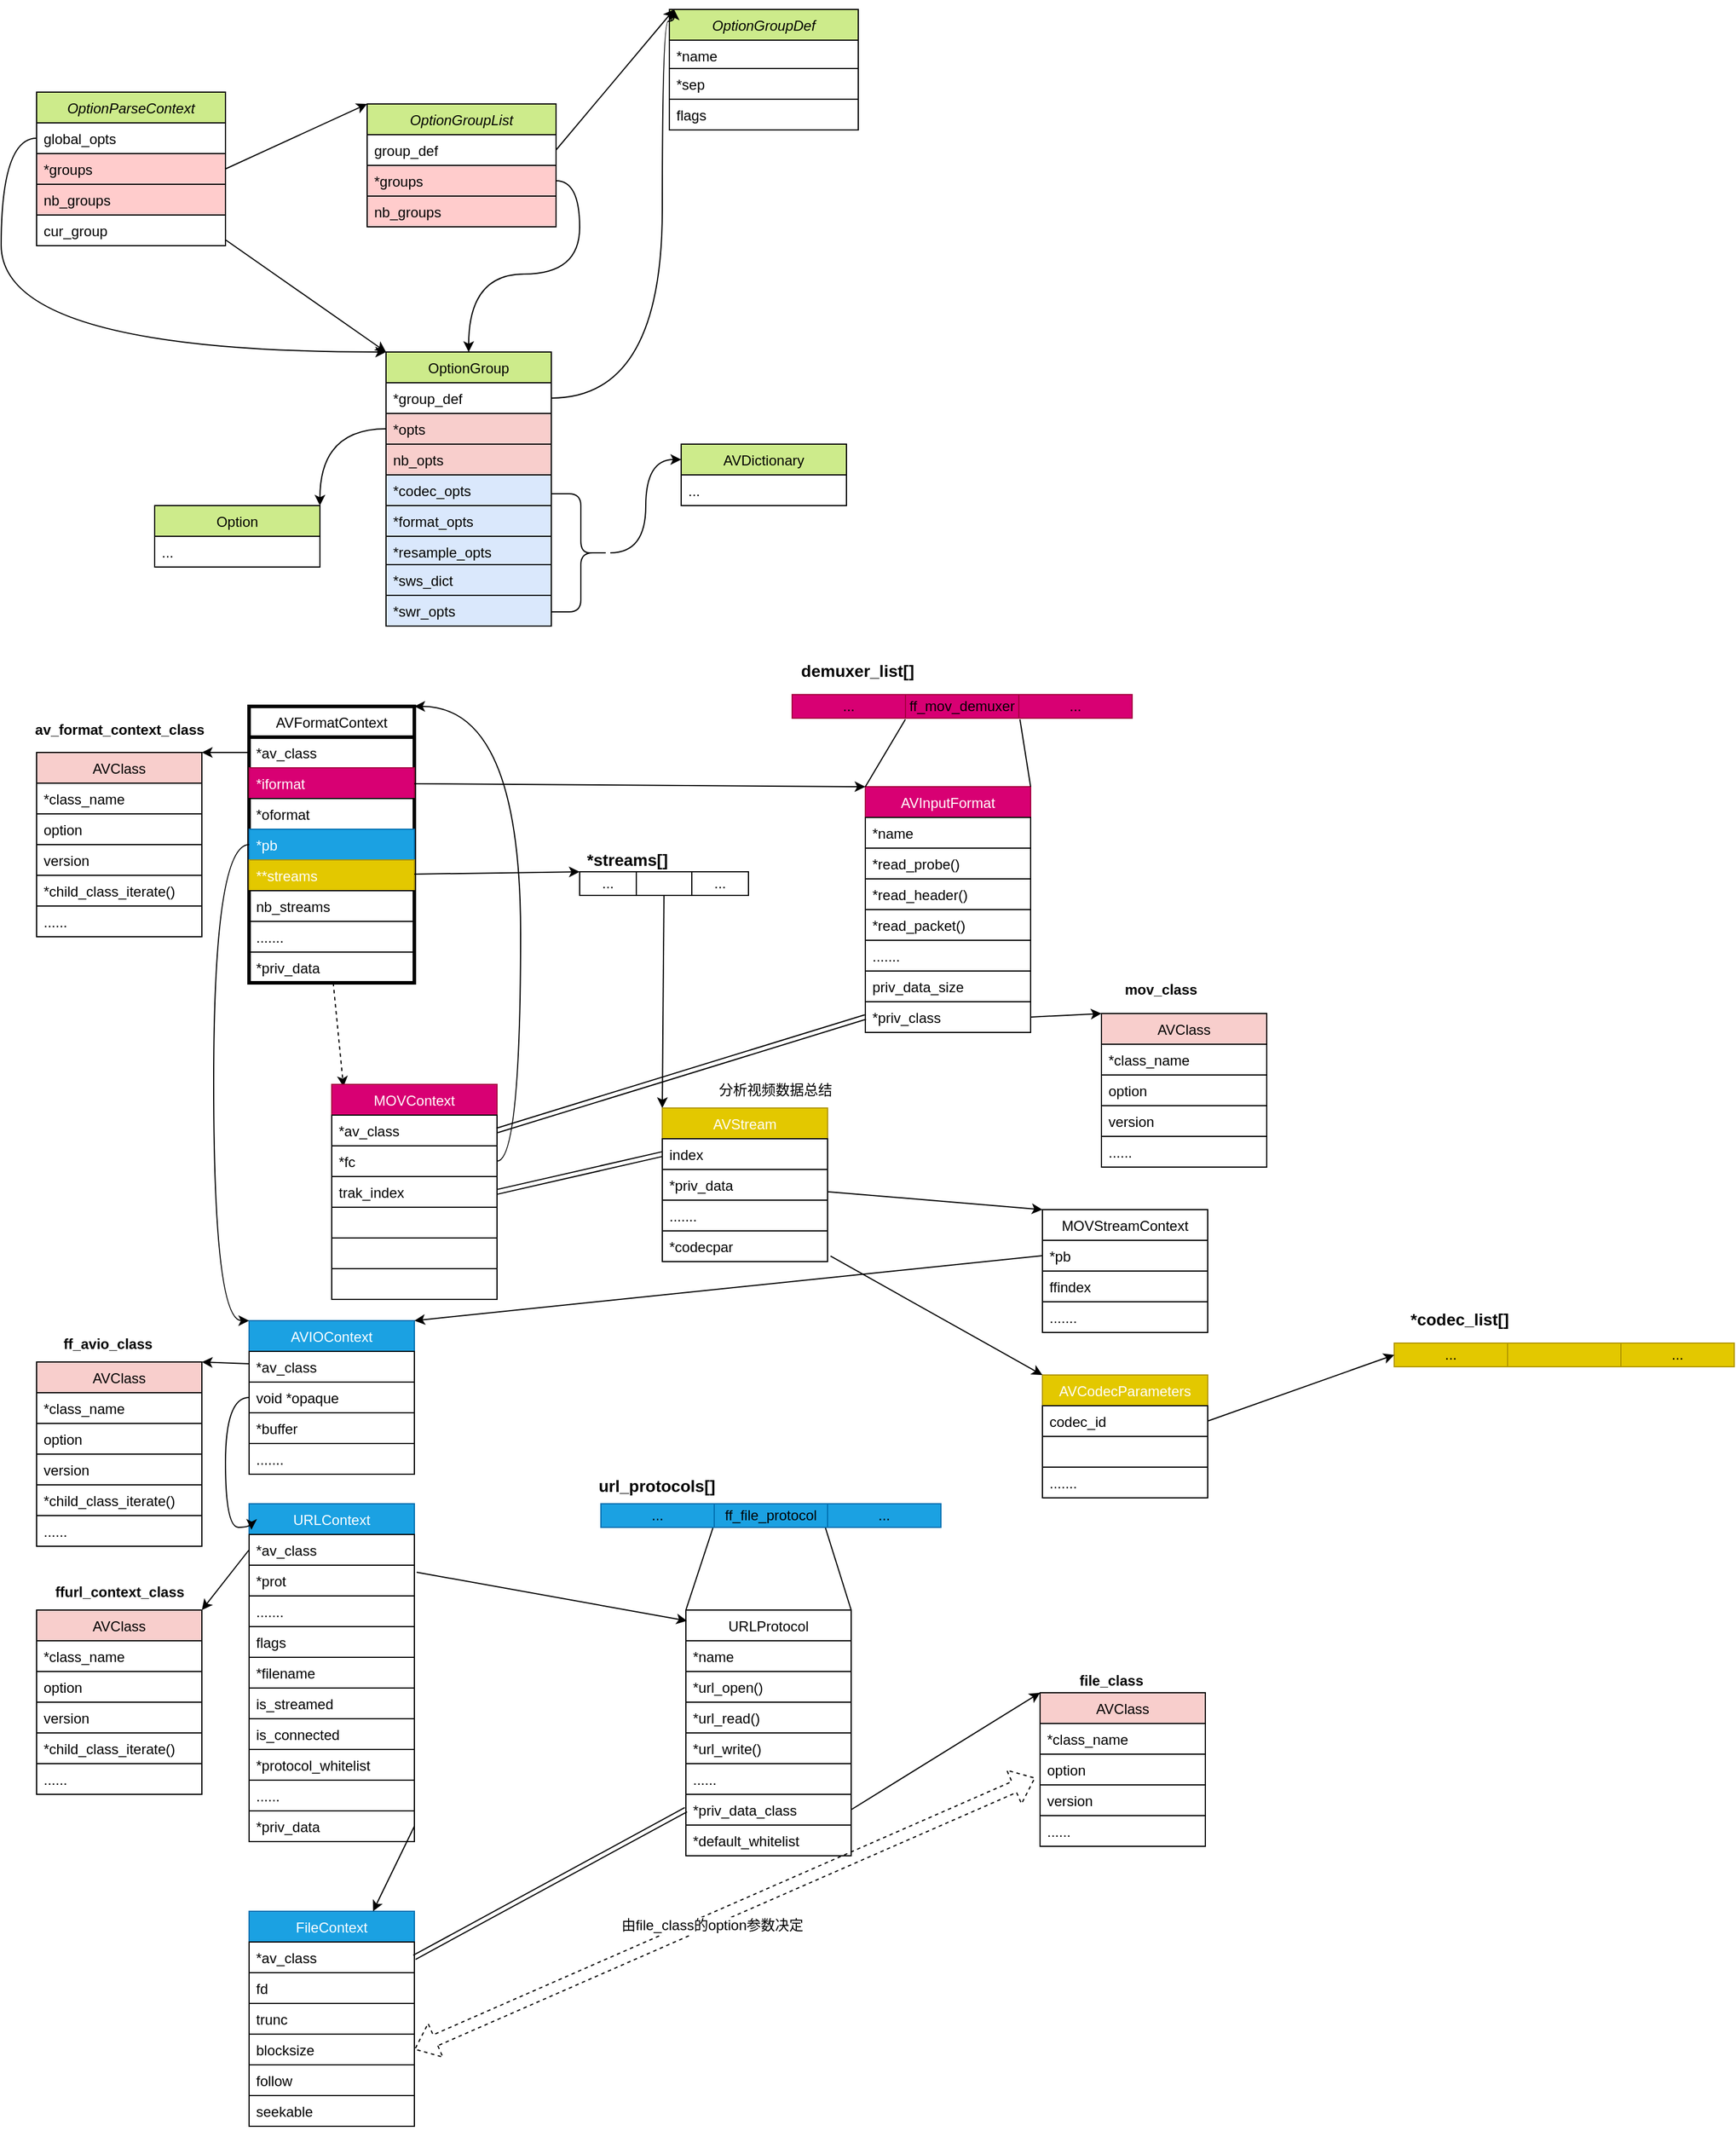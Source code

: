 <mxfile version="13.10.6" type="github">
  <diagram id="C5RBs43oDa-KdzZeNtuy" name="Page-1">
    <mxGraphModel dx="2031" dy="1009" grid="1" gridSize="10" guides="1" tooltips="1" connect="1" arrows="1" fold="1" page="1" pageScale="1" pageWidth="827" pageHeight="1169" math="0" shadow="0">
      <root>
        <mxCell id="WIyWlLk6GJQsqaUBKTNV-0" />
        <mxCell id="WIyWlLk6GJQsqaUBKTNV-1" parent="WIyWlLk6GJQsqaUBKTNV-0" />
        <mxCell id="zkfFHV4jXpPFQw0GAbJ--0" value="OptionParseContext" style="swimlane;fontStyle=2;align=center;verticalAlign=top;childLayout=stackLayout;horizontal=1;startSize=26;horizontalStack=0;resizeParent=1;resizeLast=0;collapsible=1;marginBottom=0;rounded=0;shadow=0;strokeWidth=1;fillColor=#cdeb8b;" parent="WIyWlLk6GJQsqaUBKTNV-1" vertex="1">
          <mxGeometry x="120" y="90" width="160" height="130" as="geometry">
            <mxRectangle x="230" y="140" width="160" height="26" as="alternateBounds" />
          </mxGeometry>
        </mxCell>
        <mxCell id="zkfFHV4jXpPFQw0GAbJ--1" value="global_opts" style="text;align=left;verticalAlign=top;spacingLeft=4;spacingRight=4;overflow=hidden;rotatable=0;points=[[0,0.5],[1,0.5]];portConstraint=eastwest;strokeColor=#000000;" parent="zkfFHV4jXpPFQw0GAbJ--0" vertex="1">
          <mxGeometry y="26" width="160" height="26" as="geometry" />
        </mxCell>
        <mxCell id="zkfFHV4jXpPFQw0GAbJ--2" value="*groups" style="text;align=left;verticalAlign=top;spacingLeft=4;spacingRight=4;overflow=hidden;rotatable=0;points=[[0,0.5],[1,0.5]];portConstraint=eastwest;rounded=0;shadow=0;html=0;fillColor=#ffcccc;strokeColor=#000000;" parent="zkfFHV4jXpPFQw0GAbJ--0" vertex="1">
          <mxGeometry y="52" width="160" height="26" as="geometry" />
        </mxCell>
        <mxCell id="zkfFHV4jXpPFQw0GAbJ--3" value="nb_groups" style="text;align=left;verticalAlign=top;spacingLeft=4;spacingRight=4;overflow=hidden;rotatable=0;points=[[0,0.5],[1,0.5]];portConstraint=eastwest;rounded=0;shadow=0;html=0;fillColor=#ffcccc;strokeColor=#000000;" parent="zkfFHV4jXpPFQw0GAbJ--0" vertex="1">
          <mxGeometry y="78" width="160" height="26" as="geometry" />
        </mxCell>
        <mxCell id="TLvipWy4CKrnre6s3CON-38" value="cur_group" style="text;align=left;verticalAlign=top;spacingLeft=4;spacingRight=4;overflow=hidden;rotatable=0;points=[[0,0.5],[1,0.5]];portConstraint=eastwest;rounded=0;shadow=0;html=0;strokeColor=#000000;" parent="zkfFHV4jXpPFQw0GAbJ--0" vertex="1">
          <mxGeometry y="104" width="160" height="26" as="geometry" />
        </mxCell>
        <mxCell id="TLvipWy4CKrnre6s3CON-1" value="OptionGroupList" style="swimlane;fontStyle=2;align=center;verticalAlign=top;childLayout=stackLayout;horizontal=1;startSize=26;horizontalStack=0;resizeParent=1;resizeLast=0;collapsible=1;marginBottom=0;rounded=0;shadow=0;strokeWidth=1;fillColor=#cdeb8b;" parent="WIyWlLk6GJQsqaUBKTNV-1" vertex="1">
          <mxGeometry x="400" y="100" width="160" height="104" as="geometry">
            <mxRectangle x="230" y="140" width="160" height="26" as="alternateBounds" />
          </mxGeometry>
        </mxCell>
        <mxCell id="TLvipWy4CKrnre6s3CON-2" value="group_def" style="text;align=left;verticalAlign=top;spacingLeft=4;spacingRight=4;overflow=hidden;rotatable=0;points=[[0,0.5],[1,0.5]];portConstraint=eastwest;strokeColor=#000000;" parent="TLvipWy4CKrnre6s3CON-1" vertex="1">
          <mxGeometry y="26" width="160" height="26" as="geometry" />
        </mxCell>
        <mxCell id="TLvipWy4CKrnre6s3CON-3" value="*groups" style="text;align=left;verticalAlign=top;spacingLeft=4;spacingRight=4;overflow=hidden;rotatable=0;points=[[0,0.5],[1,0.5]];portConstraint=eastwest;rounded=0;shadow=0;html=0;fillColor=#ffcccc;strokeColor=#000000;" parent="TLvipWy4CKrnre6s3CON-1" vertex="1">
          <mxGeometry y="52" width="160" height="26" as="geometry" />
        </mxCell>
        <mxCell id="TLvipWy4CKrnre6s3CON-4" value="nb_groups" style="text;align=left;verticalAlign=top;spacingLeft=4;spacingRight=4;overflow=hidden;rotatable=0;points=[[0,0.5],[1,0.5]];portConstraint=eastwest;rounded=0;shadow=0;html=0;fillColor=#ffcccc;strokeColor=#000000;" parent="TLvipWy4CKrnre6s3CON-1" vertex="1">
          <mxGeometry y="78" width="160" height="26" as="geometry" />
        </mxCell>
        <mxCell id="TLvipWy4CKrnre6s3CON-7" style="rounded=0;orthogonalLoop=1;jettySize=auto;html=1;entryX=0;entryY=0;entryDx=0;entryDy=0;exitX=1;exitY=0.5;exitDx=0;exitDy=0;" parent="WIyWlLk6GJQsqaUBKTNV-1" source="zkfFHV4jXpPFQw0GAbJ--2" target="TLvipWy4CKrnre6s3CON-1" edge="1">
          <mxGeometry relative="1" as="geometry" />
        </mxCell>
        <mxCell id="TLvipWy4CKrnre6s3CON-18" value="OptionGroup" style="swimlane;fontStyle=0;childLayout=stackLayout;horizontal=1;startSize=26;fillColor=#cdeb8b;horizontalStack=0;resizeParent=1;resizeParentMax=0;resizeLast=0;collapsible=1;marginBottom=0;" parent="WIyWlLk6GJQsqaUBKTNV-1" vertex="1">
          <mxGeometry x="416" y="310" width="140" height="232" as="geometry" />
        </mxCell>
        <mxCell id="TLvipWy4CKrnre6s3CON-19" value="*group_def" style="text;fillColor=none;align=left;verticalAlign=top;spacingLeft=4;spacingRight=4;overflow=hidden;rotatable=0;points=[[0,0.5],[1,0.5]];portConstraint=eastwest;strokeColor=#000000;" parent="TLvipWy4CKrnre6s3CON-18" vertex="1">
          <mxGeometry y="26" width="140" height="26" as="geometry" />
        </mxCell>
        <mxCell id="TLvipWy4CKrnre6s3CON-20" value="*opts" style="text;fillColor=#f8cecc;align=left;verticalAlign=top;spacingLeft=4;spacingRight=4;overflow=hidden;rotatable=0;points=[[0,0.5],[1,0.5]];portConstraint=eastwest;strokeColor=#000000;" parent="TLvipWy4CKrnre6s3CON-18" vertex="1">
          <mxGeometry y="52" width="140" height="26" as="geometry" />
        </mxCell>
        <mxCell id="TLvipWy4CKrnre6s3CON-21" value="nb_opts" style="text;fillColor=#f8cecc;align=left;verticalAlign=top;spacingLeft=4;spacingRight=4;overflow=hidden;rotatable=0;points=[[0,0.5],[1,0.5]];portConstraint=eastwest;strokeColor=#000000;" parent="TLvipWy4CKrnre6s3CON-18" vertex="1">
          <mxGeometry y="78" width="140" height="26" as="geometry" />
        </mxCell>
        <mxCell id="TLvipWy4CKrnre6s3CON-23" value="*codec_opts" style="text;fillColor=#dae8fc;align=left;verticalAlign=top;spacingLeft=4;spacingRight=4;overflow=hidden;rotatable=0;points=[[0,0.5],[1,0.5]];portConstraint=eastwest;strokeColor=#000000;" parent="TLvipWy4CKrnre6s3CON-18" vertex="1">
          <mxGeometry y="104" width="140" height="26" as="geometry" />
        </mxCell>
        <mxCell id="TLvipWy4CKrnre6s3CON-27" value="*format_opts" style="text;fillColor=#dae8fc;align=left;verticalAlign=top;spacingLeft=4;spacingRight=4;overflow=hidden;rotatable=0;points=[[0,0.5],[1,0.5]];portConstraint=eastwest;strokeColor=#000000;" parent="TLvipWy4CKrnre6s3CON-18" vertex="1">
          <mxGeometry y="130" width="140" height="26" as="geometry" />
        </mxCell>
        <mxCell id="TLvipWy4CKrnre6s3CON-26" value="*resample_opts" style="text;fillColor=#dae8fc;align=left;verticalAlign=top;spacingLeft=4;spacingRight=4;overflow=hidden;rotatable=0;points=[[0,0.5],[1,0.5]];portConstraint=eastwest;strokeColor=#000000;" parent="TLvipWy4CKrnre6s3CON-18" vertex="1">
          <mxGeometry y="156" width="140" height="24" as="geometry" />
        </mxCell>
        <mxCell id="TLvipWy4CKrnre6s3CON-25" value="*sws_dict" style="text;fillColor=#dae8fc;align=left;verticalAlign=top;spacingLeft=4;spacingRight=4;overflow=hidden;rotatable=0;points=[[0,0.5],[1,0.5]];portConstraint=eastwest;strokeColor=#000000;" parent="TLvipWy4CKrnre6s3CON-18" vertex="1">
          <mxGeometry y="180" width="140" height="26" as="geometry" />
        </mxCell>
        <mxCell id="TLvipWy4CKrnre6s3CON-24" value="*swr_opts" style="text;fillColor=#dae8fc;align=left;verticalAlign=top;spacingLeft=4;spacingRight=4;overflow=hidden;rotatable=0;points=[[0,0.5],[1,0.5]];portConstraint=eastwest;strokeColor=#000000;" parent="TLvipWy4CKrnre6s3CON-18" vertex="1">
          <mxGeometry y="206" width="140" height="26" as="geometry" />
        </mxCell>
        <mxCell id="TLvipWy4CKrnre6s3CON-22" style="edgeStyle=orthogonalEdgeStyle;rounded=0;orthogonalLoop=1;jettySize=auto;html=1;entryX=0.5;entryY=0;entryDx=0;entryDy=0;exitX=1;exitY=0.5;exitDx=0;exitDy=0;curved=1;" parent="WIyWlLk6GJQsqaUBKTNV-1" source="TLvipWy4CKrnre6s3CON-3" target="TLvipWy4CKrnre6s3CON-18" edge="1">
          <mxGeometry relative="1" as="geometry" />
        </mxCell>
        <mxCell id="TLvipWy4CKrnre6s3CON-28" value="AVDictionary" style="swimlane;fontStyle=0;childLayout=stackLayout;horizontal=1;startSize=26;fillColor=#cdeb8b;horizontalStack=0;resizeParent=1;resizeParentMax=0;resizeLast=0;collapsible=1;marginBottom=0;" parent="WIyWlLk6GJQsqaUBKTNV-1" vertex="1">
          <mxGeometry x="666" y="388" width="140" height="52" as="geometry" />
        </mxCell>
        <mxCell id="TLvipWy4CKrnre6s3CON-31" value="..." style="text;fillColor=none;align=left;verticalAlign=top;spacingLeft=4;spacingRight=4;overflow=hidden;rotatable=0;points=[[0,0.5],[1,0.5]];portConstraint=eastwest;strokeColor=#000000;" parent="TLvipWy4CKrnre6s3CON-28" vertex="1">
          <mxGeometry y="26" width="140" height="26" as="geometry" />
        </mxCell>
        <mxCell id="TLvipWy4CKrnre6s3CON-33" style="edgeStyle=orthogonalEdgeStyle;curved=1;rounded=0;orthogonalLoop=1;jettySize=auto;html=1;entryX=0;entryY=0.25;entryDx=0;entryDy=0;" parent="WIyWlLk6GJQsqaUBKTNV-1" source="TLvipWy4CKrnre6s3CON-32" target="TLvipWy4CKrnre6s3CON-28" edge="1">
          <mxGeometry relative="1" as="geometry" />
        </mxCell>
        <mxCell id="TLvipWy4CKrnre6s3CON-32" value="" style="shape=curlyBracket;whiteSpace=wrap;html=1;rounded=1;fillColor=#ffffff;rotation=-180;" parent="WIyWlLk6GJQsqaUBKTNV-1" vertex="1">
          <mxGeometry x="556" y="430" width="50" height="100" as="geometry" />
        </mxCell>
        <mxCell id="TLvipWy4CKrnre6s3CON-34" value="Option" style="swimlane;fontStyle=0;childLayout=stackLayout;horizontal=1;startSize=26;fillColor=#cdeb8b;horizontalStack=0;resizeParent=1;resizeParentMax=0;resizeLast=0;collapsible=1;marginBottom=0;" parent="WIyWlLk6GJQsqaUBKTNV-1" vertex="1">
          <mxGeometry x="220" y="440" width="140" height="52" as="geometry" />
        </mxCell>
        <mxCell id="TLvipWy4CKrnre6s3CON-35" value="..." style="text;fillColor=none;align=left;verticalAlign=top;spacingLeft=4;spacingRight=4;overflow=hidden;rotatable=0;points=[[0,0.5],[1,0.5]];portConstraint=eastwest;strokeColor=#000000;" parent="TLvipWy4CKrnre6s3CON-34" vertex="1">
          <mxGeometry y="26" width="140" height="26" as="geometry" />
        </mxCell>
        <mxCell id="TLvipWy4CKrnre6s3CON-36" style="edgeStyle=orthogonalEdgeStyle;curved=1;rounded=0;orthogonalLoop=1;jettySize=auto;html=1;entryX=1;entryY=0;entryDx=0;entryDy=0;" parent="WIyWlLk6GJQsqaUBKTNV-1" source="TLvipWy4CKrnre6s3CON-20" target="TLvipWy4CKrnre6s3CON-34" edge="1">
          <mxGeometry relative="1" as="geometry" />
        </mxCell>
        <mxCell id="TLvipWy4CKrnre6s3CON-37" style="rounded=0;orthogonalLoop=1;jettySize=auto;html=1;entryX=0;entryY=0;entryDx=0;entryDy=0;exitX=1;exitY=0.5;exitDx=0;exitDy=0;" parent="WIyWlLk6GJQsqaUBKTNV-1" target="TLvipWy4CKrnre6s3CON-18" edge="1">
          <mxGeometry relative="1" as="geometry">
            <mxPoint x="280" y="215" as="sourcePoint" />
          </mxGeometry>
        </mxCell>
        <mxCell id="TLvipWy4CKrnre6s3CON-39" value="OptionGroupDef" style="swimlane;fontStyle=2;align=center;verticalAlign=top;childLayout=stackLayout;horizontal=1;startSize=26;horizontalStack=0;resizeParent=1;resizeLast=0;collapsible=1;marginBottom=0;rounded=0;shadow=0;strokeWidth=1;fillColor=#cdeb8b;" parent="WIyWlLk6GJQsqaUBKTNV-1" vertex="1">
          <mxGeometry x="656" y="20" width="160" height="102" as="geometry">
            <mxRectangle x="230" y="140" width="160" height="26" as="alternateBounds" />
          </mxGeometry>
        </mxCell>
        <mxCell id="TLvipWy4CKrnre6s3CON-40" value="*name" style="text;align=left;verticalAlign=top;spacingLeft=4;spacingRight=4;overflow=hidden;rotatable=0;points=[[0,0.5],[1,0.5]];portConstraint=eastwest;strokeColor=#000000;" parent="TLvipWy4CKrnre6s3CON-39" vertex="1">
          <mxGeometry y="26" width="160" height="24" as="geometry" />
        </mxCell>
        <mxCell id="TLvipWy4CKrnre6s3CON-41" value="*sep" style="text;align=left;verticalAlign=top;spacingLeft=4;spacingRight=4;overflow=hidden;rotatable=0;points=[[0,0.5],[1,0.5]];portConstraint=eastwest;rounded=0;shadow=0;html=0;strokeColor=#000000;" parent="TLvipWy4CKrnre6s3CON-39" vertex="1">
          <mxGeometry y="50" width="160" height="26" as="geometry" />
        </mxCell>
        <mxCell id="TLvipWy4CKrnre6s3CON-42" value="flags" style="text;align=left;verticalAlign=top;spacingLeft=4;spacingRight=4;overflow=hidden;rotatable=0;points=[[0,0.5],[1,0.5]];portConstraint=eastwest;rounded=0;shadow=0;html=0;strokeColor=#000000;" parent="TLvipWy4CKrnre6s3CON-39" vertex="1">
          <mxGeometry y="76" width="160" height="26" as="geometry" />
        </mxCell>
        <mxCell id="TLvipWy4CKrnre6s3CON-45" style="edgeStyle=none;rounded=0;orthogonalLoop=1;jettySize=auto;html=1;exitX=1;exitY=0.5;exitDx=0;exitDy=0;" parent="WIyWlLk6GJQsqaUBKTNV-1" source="TLvipWy4CKrnre6s3CON-2" edge="1">
          <mxGeometry relative="1" as="geometry">
            <mxPoint x="660" y="20" as="targetPoint" />
          </mxGeometry>
        </mxCell>
        <mxCell id="TLvipWy4CKrnre6s3CON-46" style="edgeStyle=orthogonalEdgeStyle;rounded=0;orthogonalLoop=1;jettySize=auto;html=1;exitX=1;exitY=0.5;exitDx=0;exitDy=0;curved=1;" parent="WIyWlLk6GJQsqaUBKTNV-1" source="TLvipWy4CKrnre6s3CON-19" edge="1">
          <mxGeometry relative="1" as="geometry">
            <mxPoint x="660" y="20" as="targetPoint" />
            <Array as="points">
              <mxPoint x="650" y="349" />
              <mxPoint x="650" y="30" />
              <mxPoint x="660" y="30" />
            </Array>
          </mxGeometry>
        </mxCell>
        <mxCell id="TLvipWy4CKrnre6s3CON-47" style="edgeStyle=orthogonalEdgeStyle;curved=1;rounded=0;orthogonalLoop=1;jettySize=auto;html=1;entryX=0;entryY=0;entryDx=0;entryDy=0;exitX=0;exitY=0.5;exitDx=0;exitDy=0;" parent="WIyWlLk6GJQsqaUBKTNV-1" source="zkfFHV4jXpPFQw0GAbJ--1" target="TLvipWy4CKrnre6s3CON-18" edge="1">
          <mxGeometry relative="1" as="geometry">
            <Array as="points">
              <mxPoint x="90" y="129" />
              <mxPoint x="90" y="310" />
            </Array>
          </mxGeometry>
        </mxCell>
        <mxCell id="vrONHC7ssq6_6EG-4ylZ-0" value="URLContext" style="swimlane;fontStyle=0;childLayout=stackLayout;horizontal=1;startSize=26;fillColor=#1ba1e2;horizontalStack=0;resizeParent=1;resizeParentMax=0;resizeLast=0;collapsible=1;marginBottom=0;strokeColor=#006EAF;fontColor=#ffffff;" vertex="1" parent="WIyWlLk6GJQsqaUBKTNV-1">
          <mxGeometry x="300" y="1285" width="140" height="286" as="geometry" />
        </mxCell>
        <mxCell id="vrONHC7ssq6_6EG-4ylZ-1" value="*av_class" style="text;fillColor=none;align=left;verticalAlign=top;spacingLeft=4;spacingRight=4;overflow=hidden;rotatable=0;points=[[0,0.5],[1,0.5]];portConstraint=eastwest;strokeColor=#000000;" vertex="1" parent="vrONHC7ssq6_6EG-4ylZ-0">
          <mxGeometry y="26" width="140" height="26" as="geometry" />
        </mxCell>
        <mxCell id="vrONHC7ssq6_6EG-4ylZ-2" value="*prot" style="text;fillColor=none;align=left;verticalAlign=top;spacingLeft=4;spacingRight=4;overflow=hidden;rotatable=0;points=[[0,0.5],[1,0.5]];portConstraint=eastwest;strokeColor=#000000;" vertex="1" parent="vrONHC7ssq6_6EG-4ylZ-0">
          <mxGeometry y="52" width="140" height="26" as="geometry" />
        </mxCell>
        <mxCell id="vrONHC7ssq6_6EG-4ylZ-3" value="......." style="text;fillColor=none;align=left;verticalAlign=top;spacingLeft=4;spacingRight=4;overflow=hidden;rotatable=0;points=[[0,0.5],[1,0.5]];portConstraint=eastwest;strokeColor=#000000;" vertex="1" parent="vrONHC7ssq6_6EG-4ylZ-0">
          <mxGeometry y="78" width="140" height="26" as="geometry" />
        </mxCell>
        <mxCell id="vrONHC7ssq6_6EG-4ylZ-175" value="flags" style="text;fillColor=none;align=left;verticalAlign=top;spacingLeft=4;spacingRight=4;overflow=hidden;rotatable=0;points=[[0,0.5],[1,0.5]];portConstraint=eastwest;strokeColor=#000000;" vertex="1" parent="vrONHC7ssq6_6EG-4ylZ-0">
          <mxGeometry y="104" width="140" height="26" as="geometry" />
        </mxCell>
        <mxCell id="vrONHC7ssq6_6EG-4ylZ-170" value="*filename" style="text;fillColor=none;align=left;verticalAlign=top;spacingLeft=4;spacingRight=4;overflow=hidden;rotatable=0;points=[[0,0.5],[1,0.5]];portConstraint=eastwest;strokeColor=#000000;" vertex="1" parent="vrONHC7ssq6_6EG-4ylZ-0">
          <mxGeometry y="130" width="140" height="26" as="geometry" />
        </mxCell>
        <mxCell id="vrONHC7ssq6_6EG-4ylZ-171" value="is_streamed" style="text;fillColor=none;align=left;verticalAlign=top;spacingLeft=4;spacingRight=4;overflow=hidden;rotatable=0;points=[[0,0.5],[1,0.5]];portConstraint=eastwest;strokeColor=#000000;" vertex="1" parent="vrONHC7ssq6_6EG-4ylZ-0">
          <mxGeometry y="156" width="140" height="26" as="geometry" />
        </mxCell>
        <mxCell id="vrONHC7ssq6_6EG-4ylZ-172" value="is_connected" style="text;fillColor=none;align=left;verticalAlign=top;spacingLeft=4;spacingRight=4;overflow=hidden;rotatable=0;points=[[0,0.5],[1,0.5]];portConstraint=eastwest;strokeColor=#000000;" vertex="1" parent="vrONHC7ssq6_6EG-4ylZ-0">
          <mxGeometry y="182" width="140" height="26" as="geometry" />
        </mxCell>
        <mxCell id="vrONHC7ssq6_6EG-4ylZ-173" value="*protocol_whitelist" style="text;fillColor=none;align=left;verticalAlign=top;spacingLeft=4;spacingRight=4;overflow=hidden;rotatable=0;points=[[0,0.5],[1,0.5]];portConstraint=eastwest;strokeColor=#000000;" vertex="1" parent="vrONHC7ssq6_6EG-4ylZ-0">
          <mxGeometry y="208" width="140" height="26" as="geometry" />
        </mxCell>
        <mxCell id="vrONHC7ssq6_6EG-4ylZ-174" value="......" style="text;fillColor=none;align=left;verticalAlign=top;spacingLeft=4;spacingRight=4;overflow=hidden;rotatable=0;points=[[0,0.5],[1,0.5]];portConstraint=eastwest;strokeColor=#000000;" vertex="1" parent="vrONHC7ssq6_6EG-4ylZ-0">
          <mxGeometry y="234" width="140" height="26" as="geometry" />
        </mxCell>
        <mxCell id="vrONHC7ssq6_6EG-4ylZ-161" value="*priv_data" style="text;fillColor=none;align=left;verticalAlign=top;spacingLeft=4;spacingRight=4;overflow=hidden;rotatable=0;points=[[0,0.5],[1,0.5]];portConstraint=eastwest;strokeColor=#000000;" vertex="1" parent="vrONHC7ssq6_6EG-4ylZ-0">
          <mxGeometry y="260" width="140" height="26" as="geometry" />
        </mxCell>
        <mxCell id="vrONHC7ssq6_6EG-4ylZ-4" value="URLProtocol" style="swimlane;fontStyle=0;childLayout=stackLayout;horizontal=1;startSize=26;fillColor=none;horizontalStack=0;resizeParent=1;resizeParentMax=0;resizeLast=0;collapsible=1;marginBottom=0;" vertex="1" parent="WIyWlLk6GJQsqaUBKTNV-1">
          <mxGeometry x="670" y="1375" width="140" height="208" as="geometry" />
        </mxCell>
        <mxCell id="vrONHC7ssq6_6EG-4ylZ-5" value="*name" style="text;fillColor=none;align=left;verticalAlign=top;spacingLeft=4;spacingRight=4;overflow=hidden;rotatable=0;points=[[0,0.5],[1,0.5]];portConstraint=eastwest;strokeColor=#000000;" vertex="1" parent="vrONHC7ssq6_6EG-4ylZ-4">
          <mxGeometry y="26" width="140" height="26" as="geometry" />
        </mxCell>
        <mxCell id="vrONHC7ssq6_6EG-4ylZ-6" value="*url_open()" style="text;fillColor=none;align=left;verticalAlign=top;spacingLeft=4;spacingRight=4;overflow=hidden;rotatable=0;points=[[0,0.5],[1,0.5]];portConstraint=eastwest;strokeColor=#000000;" vertex="1" parent="vrONHC7ssq6_6EG-4ylZ-4">
          <mxGeometry y="52" width="140" height="26" as="geometry" />
        </mxCell>
        <mxCell id="vrONHC7ssq6_6EG-4ylZ-8" value="*url_read()" style="text;fillColor=none;align=left;verticalAlign=top;spacingLeft=4;spacingRight=4;overflow=hidden;rotatable=0;points=[[0,0.5],[1,0.5]];portConstraint=eastwest;strokeColor=#000000;" vertex="1" parent="vrONHC7ssq6_6EG-4ylZ-4">
          <mxGeometry y="78" width="140" height="26" as="geometry" />
        </mxCell>
        <mxCell id="vrONHC7ssq6_6EG-4ylZ-9" value="*url_write()" style="text;fillColor=none;align=left;verticalAlign=top;spacingLeft=4;spacingRight=4;overflow=hidden;rotatable=0;points=[[0,0.5],[1,0.5]];portConstraint=eastwest;strokeColor=#000000;" vertex="1" parent="vrONHC7ssq6_6EG-4ylZ-4">
          <mxGeometry y="104" width="140" height="26" as="geometry" />
        </mxCell>
        <mxCell id="vrONHC7ssq6_6EG-4ylZ-10" value="......" style="text;fillColor=none;align=left;verticalAlign=top;spacingLeft=4;spacingRight=4;overflow=hidden;rotatable=0;points=[[0,0.5],[1,0.5]];portConstraint=eastwest;strokeColor=#000000;" vertex="1" parent="vrONHC7ssq6_6EG-4ylZ-4">
          <mxGeometry y="130" width="140" height="26" as="geometry" />
        </mxCell>
        <mxCell id="vrONHC7ssq6_6EG-4ylZ-181" value="*priv_data_class" style="text;fillColor=none;align=left;verticalAlign=top;spacingLeft=4;spacingRight=4;overflow=hidden;rotatable=0;points=[[0,0.5],[1,0.5]];portConstraint=eastwest;strokeColor=#000000;" vertex="1" parent="vrONHC7ssq6_6EG-4ylZ-4">
          <mxGeometry y="156" width="140" height="26" as="geometry" />
        </mxCell>
        <mxCell id="vrONHC7ssq6_6EG-4ylZ-11" value="*default_whitelist" style="text;fillColor=none;align=left;verticalAlign=top;spacingLeft=4;spacingRight=4;overflow=hidden;rotatable=0;points=[[0,0.5],[1,0.5]];portConstraint=eastwest;strokeColor=#000000;" vertex="1" parent="vrONHC7ssq6_6EG-4ylZ-4">
          <mxGeometry y="182" width="140" height="26" as="geometry" />
        </mxCell>
        <mxCell id="vrONHC7ssq6_6EG-4ylZ-12" style="rounded=0;orthogonalLoop=1;jettySize=auto;html=1;entryX=0.007;entryY=0.044;entryDx=0;entryDy=0;entryPerimeter=0;exitX=1.014;exitY=0.231;exitDx=0;exitDy=0;exitPerimeter=0;" edge="1" parent="WIyWlLk6GJQsqaUBKTNV-1" source="vrONHC7ssq6_6EG-4ylZ-2" target="vrONHC7ssq6_6EG-4ylZ-4">
          <mxGeometry relative="1" as="geometry" />
        </mxCell>
        <mxCell id="vrONHC7ssq6_6EG-4ylZ-14" value="AVClass" style="swimlane;fontStyle=0;childLayout=stackLayout;horizontal=1;startSize=26;fillColor=#f8cecc;horizontalStack=0;resizeParent=1;resizeParentMax=0;resizeLast=0;collapsible=1;marginBottom=0;" vertex="1" parent="WIyWlLk6GJQsqaUBKTNV-1">
          <mxGeometry x="120" y="1375" width="140" height="156" as="geometry" />
        </mxCell>
        <mxCell id="vrONHC7ssq6_6EG-4ylZ-157" value="*class_name" style="text;fillColor=none;align=left;verticalAlign=top;spacingLeft=4;spacingRight=4;overflow=hidden;rotatable=0;points=[[0,0.5],[1,0.5]];portConstraint=eastwest;strokeColor=#000000;" vertex="1" parent="vrONHC7ssq6_6EG-4ylZ-14">
          <mxGeometry y="26" width="140" height="26" as="geometry" />
        </mxCell>
        <mxCell id="vrONHC7ssq6_6EG-4ylZ-158" value="option" style="text;fillColor=none;align=left;verticalAlign=top;spacingLeft=4;spacingRight=4;overflow=hidden;rotatable=0;points=[[0,0.5],[1,0.5]];portConstraint=eastwest;strokeColor=#000000;" vertex="1" parent="vrONHC7ssq6_6EG-4ylZ-14">
          <mxGeometry y="52" width="140" height="26" as="geometry" />
        </mxCell>
        <mxCell id="vrONHC7ssq6_6EG-4ylZ-15" value="version" style="text;fillColor=none;align=left;verticalAlign=top;spacingLeft=4;spacingRight=4;overflow=hidden;rotatable=0;points=[[0,0.5],[1,0.5]];portConstraint=eastwest;strokeColor=#000000;" vertex="1" parent="vrONHC7ssq6_6EG-4ylZ-14">
          <mxGeometry y="78" width="140" height="26" as="geometry" />
        </mxCell>
        <mxCell id="vrONHC7ssq6_6EG-4ylZ-16" value="*child_class_iterate()" style="text;fillColor=none;align=left;verticalAlign=top;spacingLeft=4;spacingRight=4;overflow=hidden;rotatable=0;points=[[0,0.5],[1,0.5]];portConstraint=eastwest;strokeColor=#000000;" vertex="1" parent="vrONHC7ssq6_6EG-4ylZ-14">
          <mxGeometry y="104" width="140" height="26" as="geometry" />
        </mxCell>
        <mxCell id="vrONHC7ssq6_6EG-4ylZ-17" value="......" style="text;fillColor=none;align=left;verticalAlign=top;spacingLeft=4;spacingRight=4;overflow=hidden;rotatable=0;points=[[0,0.5],[1,0.5]];portConstraint=eastwest;strokeColor=#000000;" vertex="1" parent="vrONHC7ssq6_6EG-4ylZ-14">
          <mxGeometry y="130" width="140" height="26" as="geometry" />
        </mxCell>
        <mxCell id="vrONHC7ssq6_6EG-4ylZ-18" style="edgeStyle=none;rounded=0;orthogonalLoop=1;jettySize=auto;html=1;entryX=1;entryY=0;entryDx=0;entryDy=0;exitX=0;exitY=0.5;exitDx=0;exitDy=0;" edge="1" parent="WIyWlLk6GJQsqaUBKTNV-1" source="vrONHC7ssq6_6EG-4ylZ-1" target="vrONHC7ssq6_6EG-4ylZ-14">
          <mxGeometry relative="1" as="geometry" />
        </mxCell>
        <mxCell id="vrONHC7ssq6_6EG-4ylZ-20" value="AVIOContext" style="swimlane;fontStyle=0;childLayout=stackLayout;horizontal=1;startSize=26;fillColor=#1ba1e2;horizontalStack=0;resizeParent=1;resizeParentMax=0;resizeLast=0;collapsible=1;marginBottom=0;strokeColor=#006EAF;fontColor=#ffffff;" vertex="1" parent="WIyWlLk6GJQsqaUBKTNV-1">
          <mxGeometry x="300" y="1130" width="140" height="130" as="geometry" />
        </mxCell>
        <mxCell id="vrONHC7ssq6_6EG-4ylZ-21" value="*av_class" style="text;fillColor=none;align=left;verticalAlign=top;spacingLeft=4;spacingRight=4;overflow=hidden;rotatable=0;points=[[0,0.5],[1,0.5]];portConstraint=eastwest;strokeColor=#000000;" vertex="1" parent="vrONHC7ssq6_6EG-4ylZ-20">
          <mxGeometry y="26" width="140" height="26" as="geometry" />
        </mxCell>
        <mxCell id="vrONHC7ssq6_6EG-4ylZ-22" value="void *opaque" style="text;fillColor=none;align=left;verticalAlign=top;spacingLeft=4;spacingRight=4;overflow=hidden;rotatable=0;points=[[0,0.5],[1,0.5]];portConstraint=eastwest;strokeColor=#000000;" vertex="1" parent="vrONHC7ssq6_6EG-4ylZ-20">
          <mxGeometry y="52" width="140" height="26" as="geometry" />
        </mxCell>
        <mxCell id="vrONHC7ssq6_6EG-4ylZ-189" value="*buffer" style="text;fillColor=none;align=left;verticalAlign=top;spacingLeft=4;spacingRight=4;overflow=hidden;rotatable=0;points=[[0,0.5],[1,0.5]];portConstraint=eastwest;strokeColor=#000000;" vertex="1" parent="vrONHC7ssq6_6EG-4ylZ-20">
          <mxGeometry y="78" width="140" height="26" as="geometry" />
        </mxCell>
        <mxCell id="vrONHC7ssq6_6EG-4ylZ-23" value="......." style="text;fillColor=none;align=left;verticalAlign=top;spacingLeft=4;spacingRight=4;overflow=hidden;rotatable=0;points=[[0,0.5],[1,0.5]];portConstraint=eastwest;strokeColor=#000000;" vertex="1" parent="vrONHC7ssq6_6EG-4ylZ-20">
          <mxGeometry y="104" width="140" height="26" as="geometry" />
        </mxCell>
        <mxCell id="vrONHC7ssq6_6EG-4ylZ-24" style="edgeStyle=orthogonalEdgeStyle;rounded=0;orthogonalLoop=1;jettySize=auto;html=1;entryX=0.014;entryY=0.077;entryDx=0;entryDy=0;entryPerimeter=0;exitX=0;exitY=0.5;exitDx=0;exitDy=0;curved=1;" edge="1" parent="WIyWlLk6GJQsqaUBKTNV-1" source="vrONHC7ssq6_6EG-4ylZ-22" target="vrONHC7ssq6_6EG-4ylZ-0">
          <mxGeometry relative="1" as="geometry">
            <Array as="points">
              <mxPoint x="280" y="1195" />
              <mxPoint x="280" y="1305" />
              <mxPoint x="302" y="1305" />
            </Array>
          </mxGeometry>
        </mxCell>
        <mxCell id="vrONHC7ssq6_6EG-4ylZ-25" value="AVClass" style="swimlane;fontStyle=0;childLayout=stackLayout;horizontal=1;startSize=26;fillColor=#f8cecc;horizontalStack=0;resizeParent=1;resizeParentMax=0;resizeLast=0;collapsible=1;marginBottom=0;" vertex="1" parent="WIyWlLk6GJQsqaUBKTNV-1">
          <mxGeometry x="120" y="1165" width="140" height="156" as="geometry" />
        </mxCell>
        <mxCell id="vrONHC7ssq6_6EG-4ylZ-155" value="*class_name" style="text;fillColor=none;align=left;verticalAlign=top;spacingLeft=4;spacingRight=4;overflow=hidden;rotatable=0;points=[[0,0.5],[1,0.5]];portConstraint=eastwest;strokeColor=#000000;" vertex="1" parent="vrONHC7ssq6_6EG-4ylZ-25">
          <mxGeometry y="26" width="140" height="26" as="geometry" />
        </mxCell>
        <mxCell id="vrONHC7ssq6_6EG-4ylZ-156" value="option" style="text;fillColor=none;align=left;verticalAlign=top;spacingLeft=4;spacingRight=4;overflow=hidden;rotatable=0;points=[[0,0.5],[1,0.5]];portConstraint=eastwest;strokeColor=#000000;" vertex="1" parent="vrONHC7ssq6_6EG-4ylZ-25">
          <mxGeometry y="52" width="140" height="26" as="geometry" />
        </mxCell>
        <mxCell id="vrONHC7ssq6_6EG-4ylZ-26" value="version" style="text;fillColor=none;align=left;verticalAlign=top;spacingLeft=4;spacingRight=4;overflow=hidden;rotatable=0;points=[[0,0.5],[1,0.5]];portConstraint=eastwest;strokeColor=#000000;" vertex="1" parent="vrONHC7ssq6_6EG-4ylZ-25">
          <mxGeometry y="78" width="140" height="26" as="geometry" />
        </mxCell>
        <mxCell id="vrONHC7ssq6_6EG-4ylZ-27" value="*child_class_iterate()" style="text;fillColor=none;align=left;verticalAlign=top;spacingLeft=4;spacingRight=4;overflow=hidden;rotatable=0;points=[[0,0.5],[1,0.5]];portConstraint=eastwest;strokeColor=#000000;" vertex="1" parent="vrONHC7ssq6_6EG-4ylZ-25">
          <mxGeometry y="104" width="140" height="26" as="geometry" />
        </mxCell>
        <mxCell id="vrONHC7ssq6_6EG-4ylZ-28" value="......" style="text;fillColor=none;align=left;verticalAlign=top;spacingLeft=4;spacingRight=4;overflow=hidden;rotatable=0;points=[[0,0.5],[1,0.5]];portConstraint=eastwest;strokeColor=#000000;" vertex="1" parent="vrONHC7ssq6_6EG-4ylZ-25">
          <mxGeometry y="130" width="140" height="26" as="geometry" />
        </mxCell>
        <mxCell id="vrONHC7ssq6_6EG-4ylZ-29" style="rounded=0;orthogonalLoop=1;jettySize=auto;html=1;entryX=1;entryY=0;entryDx=0;entryDy=0;" edge="1" parent="WIyWlLk6GJQsqaUBKTNV-1" source="vrONHC7ssq6_6EG-4ylZ-21" target="vrONHC7ssq6_6EG-4ylZ-25">
          <mxGeometry relative="1" as="geometry" />
        </mxCell>
        <mxCell id="vrONHC7ssq6_6EG-4ylZ-30" value="ff_avio_class" style="text;html=1;align=center;verticalAlign=middle;resizable=0;points=[];autosize=1;fontStyle=1" vertex="1" parent="WIyWlLk6GJQsqaUBKTNV-1">
          <mxGeometry x="135" y="1140" width="90" height="20" as="geometry" />
        </mxCell>
        <mxCell id="vrONHC7ssq6_6EG-4ylZ-31" value="ffurl_context_class" style="text;html=1;align=center;verticalAlign=middle;resizable=0;points=[];autosize=1;fontStyle=1" vertex="1" parent="WIyWlLk6GJQsqaUBKTNV-1">
          <mxGeometry x="130" y="1350" width="120" height="20" as="geometry" />
        </mxCell>
        <mxCell id="vrONHC7ssq6_6EG-4ylZ-32" value="AVFormatContext" style="swimlane;fontStyle=0;childLayout=stackLayout;horizontal=1;startSize=26;horizontalStack=0;resizeParent=1;resizeParentMax=0;resizeLast=0;collapsible=1;marginBottom=0;rounded=0;glass=0;strokeWidth=3;fontSize=12;labelBackgroundColor=none;" vertex="1" parent="WIyWlLk6GJQsqaUBKTNV-1">
          <mxGeometry x="300" y="610" width="140" height="234" as="geometry" />
        </mxCell>
        <mxCell id="vrONHC7ssq6_6EG-4ylZ-33" value="*av_class" style="text;fillColor=none;align=left;verticalAlign=top;spacingLeft=4;spacingRight=4;overflow=hidden;rotatable=0;points=[[0,0.5],[1,0.5]];portConstraint=eastwest;strokeColor=#000000;" vertex="1" parent="vrONHC7ssq6_6EG-4ylZ-32">
          <mxGeometry y="26" width="140" height="26" as="geometry" />
        </mxCell>
        <mxCell id="vrONHC7ssq6_6EG-4ylZ-34" value="*iformat" style="text;fillColor=#d80073;align=left;verticalAlign=top;spacingLeft=4;spacingRight=4;overflow=hidden;rotatable=0;points=[[0,0.5],[1,0.5]];portConstraint=eastwest;strokeColor=#A50040;fontColor=#ffffff;" vertex="1" parent="vrONHC7ssq6_6EG-4ylZ-32">
          <mxGeometry y="52" width="140" height="26" as="geometry" />
        </mxCell>
        <mxCell id="vrONHC7ssq6_6EG-4ylZ-36" value="*oformat" style="text;fillColor=none;align=left;verticalAlign=top;spacingLeft=4;spacingRight=4;overflow=hidden;rotatable=0;points=[[0,0.5],[1,0.5]];portConstraint=eastwest;strokeColor=#000000;" vertex="1" parent="vrONHC7ssq6_6EG-4ylZ-32">
          <mxGeometry y="78" width="140" height="26" as="geometry" />
        </mxCell>
        <mxCell id="vrONHC7ssq6_6EG-4ylZ-37" value="*pb" style="text;fillColor=#1ba1e2;align=left;verticalAlign=top;spacingLeft=4;spacingRight=4;overflow=hidden;rotatable=0;points=[[0,0.5],[1,0.5]];portConstraint=eastwest;strokeColor=#006EAF;fontColor=#ffffff;" vertex="1" parent="vrONHC7ssq6_6EG-4ylZ-32">
          <mxGeometry y="104" width="140" height="26" as="geometry" />
        </mxCell>
        <mxCell id="vrONHC7ssq6_6EG-4ylZ-234" value="**streams" style="text;fillColor=#e3c800;align=left;verticalAlign=top;spacingLeft=4;spacingRight=4;overflow=hidden;rotatable=0;points=[[0,0.5],[1,0.5]];portConstraint=eastwest;strokeColor=#B09500;fontColor=#ffffff;" vertex="1" parent="vrONHC7ssq6_6EG-4ylZ-32">
          <mxGeometry y="130" width="140" height="26" as="geometry" />
        </mxCell>
        <mxCell id="vrONHC7ssq6_6EG-4ylZ-39" value="nb_streams" style="text;fillColor=none;align=left;verticalAlign=top;spacingLeft=4;spacingRight=4;overflow=hidden;rotatable=0;points=[[0,0.5],[1,0.5]];portConstraint=eastwest;strokeColor=#000000;" vertex="1" parent="vrONHC7ssq6_6EG-4ylZ-32">
          <mxGeometry y="156" width="140" height="26" as="geometry" />
        </mxCell>
        <mxCell id="vrONHC7ssq6_6EG-4ylZ-35" value="......." style="text;fillColor=none;align=left;verticalAlign=top;spacingLeft=4;spacingRight=4;overflow=hidden;rotatable=0;points=[[0,0.5],[1,0.5]];portConstraint=eastwest;strokeColor=#000000;" vertex="1" parent="vrONHC7ssq6_6EG-4ylZ-32">
          <mxGeometry y="182" width="140" height="26" as="geometry" />
        </mxCell>
        <mxCell id="vrONHC7ssq6_6EG-4ylZ-194" value="*priv_data" style="text;fillColor=none;align=left;verticalAlign=top;spacingLeft=4;spacingRight=4;overflow=hidden;rotatable=0;points=[[0,0.5],[1,0.5]];portConstraint=eastwest;strokeColor=#000000;" vertex="1" parent="vrONHC7ssq6_6EG-4ylZ-32">
          <mxGeometry y="208" width="140" height="26" as="geometry" />
        </mxCell>
        <mxCell id="vrONHC7ssq6_6EG-4ylZ-38" style="edgeStyle=orthogonalEdgeStyle;rounded=0;orthogonalLoop=1;jettySize=auto;html=1;entryX=0;entryY=0;entryDx=0;entryDy=0;exitX=0;exitY=0.5;exitDx=0;exitDy=0;curved=1;" edge="1" parent="WIyWlLk6GJQsqaUBKTNV-1" source="vrONHC7ssq6_6EG-4ylZ-37" target="vrONHC7ssq6_6EG-4ylZ-20">
          <mxGeometry relative="1" as="geometry">
            <Array as="points">
              <mxPoint x="270" y="727" />
              <mxPoint x="270" y="1130" />
            </Array>
          </mxGeometry>
        </mxCell>
        <mxCell id="vrONHC7ssq6_6EG-4ylZ-40" value="AVInputFormat" style="swimlane;fontStyle=0;childLayout=stackLayout;horizontal=1;startSize=26;horizontalStack=0;resizeParent=1;resizeParentMax=0;resizeLast=0;collapsible=1;marginBottom=0;fillColor=#d80073;strokeColor=#A50040;fontColor=#ffffff;" vertex="1" parent="WIyWlLk6GJQsqaUBKTNV-1">
          <mxGeometry x="822" y="678" width="140" height="208" as="geometry" />
        </mxCell>
        <mxCell id="vrONHC7ssq6_6EG-4ylZ-41" value="*name" style="text;align=left;verticalAlign=top;spacingLeft=4;spacingRight=4;overflow=hidden;rotatable=0;points=[[0,0.5],[1,0.5]];portConstraint=eastwest;fillColor=#ffffff;strokeColor=#000000;" vertex="1" parent="vrONHC7ssq6_6EG-4ylZ-40">
          <mxGeometry y="26" width="140" height="26" as="geometry" />
        </mxCell>
        <mxCell id="vrONHC7ssq6_6EG-4ylZ-58" value="*read_probe()" style="text;align=left;verticalAlign=top;spacingLeft=4;spacingRight=4;overflow=hidden;rotatable=0;points=[[0,0.5],[1,0.5]];portConstraint=eastwest;fillColor=#ffffff;strokeColor=#000000;" vertex="1" parent="vrONHC7ssq6_6EG-4ylZ-40">
          <mxGeometry y="52" width="140" height="26" as="geometry" />
        </mxCell>
        <mxCell id="vrONHC7ssq6_6EG-4ylZ-59" value="*read_header()" style="text;align=left;verticalAlign=top;spacingLeft=4;spacingRight=4;overflow=hidden;rotatable=0;points=[[0,0.5],[1,0.5]];portConstraint=eastwest;fillColor=#ffffff;strokeColor=#000000;" vertex="1" parent="vrONHC7ssq6_6EG-4ylZ-40">
          <mxGeometry y="78" width="140" height="26" as="geometry" />
        </mxCell>
        <mxCell id="vrONHC7ssq6_6EG-4ylZ-43" value="*read_packet()" style="text;align=left;verticalAlign=top;spacingLeft=4;spacingRight=4;overflow=hidden;rotatable=0;points=[[0,0.5],[1,0.5]];portConstraint=eastwest;fillColor=#ffffff;strokeColor=#000000;" vertex="1" parent="vrONHC7ssq6_6EG-4ylZ-40">
          <mxGeometry y="104" width="140" height="26" as="geometry" />
        </mxCell>
        <mxCell id="vrONHC7ssq6_6EG-4ylZ-46" value="......." style="text;align=left;verticalAlign=top;spacingLeft=4;spacingRight=4;overflow=hidden;rotatable=0;points=[[0,0.5],[1,0.5]];portConstraint=eastwest;fillColor=#ffffff;strokeColor=#000000;" vertex="1" parent="vrONHC7ssq6_6EG-4ylZ-40">
          <mxGeometry y="130" width="140" height="26" as="geometry" />
        </mxCell>
        <mxCell id="vrONHC7ssq6_6EG-4ylZ-191" value="priv_data_size" style="text;align=left;verticalAlign=top;spacingLeft=4;spacingRight=4;overflow=hidden;rotatable=0;points=[[0,0.5],[1,0.5]];portConstraint=eastwest;fillColor=#ffffff;strokeColor=#000000;" vertex="1" parent="vrONHC7ssq6_6EG-4ylZ-40">
          <mxGeometry y="156" width="140" height="26" as="geometry" />
        </mxCell>
        <mxCell id="vrONHC7ssq6_6EG-4ylZ-192" value="*priv_class" style="text;align=left;verticalAlign=top;spacingLeft=4;spacingRight=4;overflow=hidden;rotatable=0;points=[[0,0.5],[1,0.5]];portConstraint=eastwest;fillColor=#ffffff;strokeColor=#000000;" vertex="1" parent="vrONHC7ssq6_6EG-4ylZ-40">
          <mxGeometry y="182" width="140" height="26" as="geometry" />
        </mxCell>
        <mxCell id="vrONHC7ssq6_6EG-4ylZ-47" style="rounded=0;orthogonalLoop=1;jettySize=auto;html=1;entryX=0;entryY=0;entryDx=0;entryDy=0;" edge="1" parent="WIyWlLk6GJQsqaUBKTNV-1" source="vrONHC7ssq6_6EG-4ylZ-34" target="vrONHC7ssq6_6EG-4ylZ-40">
          <mxGeometry relative="1" as="geometry" />
        </mxCell>
        <mxCell id="vrONHC7ssq6_6EG-4ylZ-48" value="AVClass" style="swimlane;fontStyle=0;childLayout=stackLayout;horizontal=1;startSize=26;fillColor=#f8cecc;horizontalStack=0;resizeParent=1;resizeParentMax=0;resizeLast=0;collapsible=1;marginBottom=0;" vertex="1" parent="WIyWlLk6GJQsqaUBKTNV-1">
          <mxGeometry x="1022" y="870" width="140" height="130" as="geometry" />
        </mxCell>
        <mxCell id="vrONHC7ssq6_6EG-4ylZ-49" value="*class_name" style="text;fillColor=none;align=left;verticalAlign=top;spacingLeft=4;spacingRight=4;overflow=hidden;rotatable=0;points=[[0,0.5],[1,0.5]];portConstraint=eastwest;strokeColor=#000000;" vertex="1" parent="vrONHC7ssq6_6EG-4ylZ-48">
          <mxGeometry y="26" width="140" height="26" as="geometry" />
        </mxCell>
        <mxCell id="vrONHC7ssq6_6EG-4ylZ-50" value="option" style="text;fillColor=none;align=left;verticalAlign=top;spacingLeft=4;spacingRight=4;overflow=hidden;rotatable=0;points=[[0,0.5],[1,0.5]];portConstraint=eastwest;strokeColor=#000000;" vertex="1" parent="vrONHC7ssq6_6EG-4ylZ-48">
          <mxGeometry y="52" width="140" height="26" as="geometry" />
        </mxCell>
        <mxCell id="vrONHC7ssq6_6EG-4ylZ-151" value="version" style="text;fillColor=none;align=left;verticalAlign=top;spacingLeft=4;spacingRight=4;overflow=hidden;rotatable=0;points=[[0,0.5],[1,0.5]];portConstraint=eastwest;strokeColor=#000000;" vertex="1" parent="vrONHC7ssq6_6EG-4ylZ-48">
          <mxGeometry y="78" width="140" height="26" as="geometry" />
        </mxCell>
        <mxCell id="vrONHC7ssq6_6EG-4ylZ-51" value="......" style="text;fillColor=none;align=left;verticalAlign=top;spacingLeft=4;spacingRight=4;overflow=hidden;rotatable=0;points=[[0,0.5],[1,0.5]];portConstraint=eastwest;strokeColor=#000000;" vertex="1" parent="vrONHC7ssq6_6EG-4ylZ-48">
          <mxGeometry y="104" width="140" height="26" as="geometry" />
        </mxCell>
        <mxCell id="vrONHC7ssq6_6EG-4ylZ-52" style="edgeStyle=none;rounded=0;orthogonalLoop=1;jettySize=auto;html=1;entryX=0;entryY=0;entryDx=0;entryDy=0;exitX=1;exitY=0.5;exitDx=0;exitDy=0;" edge="1" parent="WIyWlLk6GJQsqaUBKTNV-1" source="vrONHC7ssq6_6EG-4ylZ-192" target="vrONHC7ssq6_6EG-4ylZ-48">
          <mxGeometry relative="1" as="geometry">
            <mxPoint x="962" y="749.067" as="sourcePoint" />
          </mxGeometry>
        </mxCell>
        <mxCell id="vrONHC7ssq6_6EG-4ylZ-53" value="AVClass" style="swimlane;fontStyle=0;childLayout=stackLayout;horizontal=1;startSize=26;fillColor=#f8cecc;horizontalStack=0;resizeParent=1;resizeParentMax=0;resizeLast=0;collapsible=1;marginBottom=0;" vertex="1" parent="WIyWlLk6GJQsqaUBKTNV-1">
          <mxGeometry x="120" y="649" width="140" height="156" as="geometry" />
        </mxCell>
        <mxCell id="vrONHC7ssq6_6EG-4ylZ-153" value="*class_name" style="text;fillColor=none;align=left;verticalAlign=top;spacingLeft=4;spacingRight=4;overflow=hidden;rotatable=0;points=[[0,0.5],[1,0.5]];portConstraint=eastwest;strokeColor=#000000;" vertex="1" parent="vrONHC7ssq6_6EG-4ylZ-53">
          <mxGeometry y="26" width="140" height="26" as="geometry" />
        </mxCell>
        <mxCell id="vrONHC7ssq6_6EG-4ylZ-54" value="option" style="text;fillColor=none;align=left;verticalAlign=top;spacingLeft=4;spacingRight=4;overflow=hidden;rotatable=0;points=[[0,0.5],[1,0.5]];portConstraint=eastwest;strokeColor=#000000;" vertex="1" parent="vrONHC7ssq6_6EG-4ylZ-53">
          <mxGeometry y="52" width="140" height="26" as="geometry" />
        </mxCell>
        <mxCell id="vrONHC7ssq6_6EG-4ylZ-154" value="version" style="text;fillColor=none;align=left;verticalAlign=top;spacingLeft=4;spacingRight=4;overflow=hidden;rotatable=0;points=[[0,0.5],[1,0.5]];portConstraint=eastwest;strokeColor=#000000;" vertex="1" parent="vrONHC7ssq6_6EG-4ylZ-53">
          <mxGeometry y="78" width="140" height="26" as="geometry" />
        </mxCell>
        <mxCell id="vrONHC7ssq6_6EG-4ylZ-55" value="*child_class_iterate()" style="text;fillColor=none;align=left;verticalAlign=top;spacingLeft=4;spacingRight=4;overflow=hidden;rotatable=0;points=[[0,0.5],[1,0.5]];portConstraint=eastwest;strokeColor=#000000;" vertex="1" parent="vrONHC7ssq6_6EG-4ylZ-53">
          <mxGeometry y="104" width="140" height="26" as="geometry" />
        </mxCell>
        <mxCell id="vrONHC7ssq6_6EG-4ylZ-56" value="......" style="text;fillColor=none;align=left;verticalAlign=top;spacingLeft=4;spacingRight=4;overflow=hidden;rotatable=0;points=[[0,0.5],[1,0.5]];portConstraint=eastwest;strokeColor=#000000;" vertex="1" parent="vrONHC7ssq6_6EG-4ylZ-53">
          <mxGeometry y="130" width="140" height="26" as="geometry" />
        </mxCell>
        <mxCell id="vrONHC7ssq6_6EG-4ylZ-57" style="edgeStyle=none;rounded=0;orthogonalLoop=1;jettySize=auto;html=1;entryX=1;entryY=0;entryDx=0;entryDy=0;" edge="1" parent="WIyWlLk6GJQsqaUBKTNV-1" source="vrONHC7ssq6_6EG-4ylZ-33" target="vrONHC7ssq6_6EG-4ylZ-53">
          <mxGeometry relative="1" as="geometry" />
        </mxCell>
        <mxCell id="vrONHC7ssq6_6EG-4ylZ-136" style="edgeStyle=none;rounded=0;orthogonalLoop=1;jettySize=auto;html=1;entryX=0;entryY=0;entryDx=0;entryDy=0;fontSize=14;exitX=0.333;exitY=1.05;exitDx=0;exitDy=0;exitPerimeter=0;startArrow=none;startFill=0;endArrow=none;endFill=0;" edge="1" parent="WIyWlLk6GJQsqaUBKTNV-1" source="vrONHC7ssq6_6EG-4ylZ-119" target="vrONHC7ssq6_6EG-4ylZ-40">
          <mxGeometry relative="1" as="geometry" />
        </mxCell>
        <mxCell id="vrONHC7ssq6_6EG-4ylZ-137" style="edgeStyle=none;rounded=0;orthogonalLoop=1;jettySize=auto;html=1;entryX=1;entryY=0;entryDx=0;entryDy=0;startArrow=none;startFill=0;endArrow=none;endFill=0;fontSize=14;exitX=0.67;exitY=1.05;exitDx=0;exitDy=0;exitPerimeter=0;" edge="1" parent="WIyWlLk6GJQsqaUBKTNV-1" source="vrONHC7ssq6_6EG-4ylZ-119" target="vrONHC7ssq6_6EG-4ylZ-40">
          <mxGeometry relative="1" as="geometry" />
        </mxCell>
        <mxCell id="vrONHC7ssq6_6EG-4ylZ-118" value="" style="shape=table;html=1;whiteSpace=wrap;startSize=0;container=1;collapsible=0;childLayout=tableLayout;fillColor=#d80073;strokeColor=#A50040;fontColor=#ffffff;" vertex="1" parent="WIyWlLk6GJQsqaUBKTNV-1">
          <mxGeometry x="760" y="600" width="288" height="20" as="geometry" />
        </mxCell>
        <mxCell id="vrONHC7ssq6_6EG-4ylZ-119" value="" style="shape=partialRectangle;html=1;whiteSpace=wrap;collapsible=0;dropTarget=0;pointerEvents=0;fillColor=none;top=0;left=0;bottom=0;right=0;points=[[0,0.5],[1,0.5]];portConstraint=eastwest;" vertex="1" parent="vrONHC7ssq6_6EG-4ylZ-118">
          <mxGeometry width="288" height="20" as="geometry" />
        </mxCell>
        <mxCell id="vrONHC7ssq6_6EG-4ylZ-120" value="&lt;span&gt;...&lt;/span&gt;" style="shape=partialRectangle;html=1;whiteSpace=wrap;connectable=0;fillColor=none;top=0;left=0;bottom=0;right=0;overflow=hidden;" vertex="1" parent="vrONHC7ssq6_6EG-4ylZ-119">
          <mxGeometry width="96" height="20" as="geometry" />
        </mxCell>
        <mxCell id="vrONHC7ssq6_6EG-4ylZ-121" value="&lt;span&gt;ff_mov_demuxer&lt;/span&gt;" style="shape=partialRectangle;html=1;whiteSpace=wrap;connectable=0;fillColor=none;top=0;left=0;bottom=0;right=0;overflow=hidden;" vertex="1" parent="vrONHC7ssq6_6EG-4ylZ-119">
          <mxGeometry x="96" width="96" height="20" as="geometry" />
        </mxCell>
        <mxCell id="vrONHC7ssq6_6EG-4ylZ-122" value="..." style="shape=partialRectangle;html=1;whiteSpace=wrap;connectable=0;fillColor=none;top=0;left=0;bottom=0;right=0;overflow=hidden;" vertex="1" parent="vrONHC7ssq6_6EG-4ylZ-119">
          <mxGeometry x="192" width="96" height="20" as="geometry" />
        </mxCell>
        <mxCell id="vrONHC7ssq6_6EG-4ylZ-135" value="demuxer_list[]" style="text;html=1;align=center;verticalAlign=middle;resizable=0;points=[];autosize=1;fontStyle=1;fontSize=14;" vertex="1" parent="WIyWlLk6GJQsqaUBKTNV-1">
          <mxGeometry x="760" y="570" width="110" height="20" as="geometry" />
        </mxCell>
        <mxCell id="vrONHC7ssq6_6EG-4ylZ-144" style="edgeStyle=none;rounded=0;orthogonalLoop=1;jettySize=auto;html=1;entryX=0;entryY=0;entryDx=0;entryDy=0;startArrow=none;startFill=0;endArrow=none;endFill=0;fontSize=14;exitX=0.33;exitY=1;exitDx=0;exitDy=0;exitPerimeter=0;" edge="1" parent="WIyWlLk6GJQsqaUBKTNV-1" source="vrONHC7ssq6_6EG-4ylZ-139" target="vrONHC7ssq6_6EG-4ylZ-4">
          <mxGeometry relative="1" as="geometry" />
        </mxCell>
        <mxCell id="vrONHC7ssq6_6EG-4ylZ-145" style="edgeStyle=none;rounded=0;orthogonalLoop=1;jettySize=auto;html=1;entryX=1;entryY=0;entryDx=0;entryDy=0;startArrow=none;startFill=0;endArrow=none;endFill=0;fontSize=14;exitX=0.66;exitY=1;exitDx=0;exitDy=0;exitPerimeter=0;" edge="1" parent="WIyWlLk6GJQsqaUBKTNV-1" source="vrONHC7ssq6_6EG-4ylZ-139" target="vrONHC7ssq6_6EG-4ylZ-4">
          <mxGeometry relative="1" as="geometry" />
        </mxCell>
        <mxCell id="vrONHC7ssq6_6EG-4ylZ-138" value="" style="shape=table;html=1;whiteSpace=wrap;startSize=0;container=1;collapsible=0;childLayout=tableLayout;fillColor=#1ba1e2;strokeColor=#006EAF;fontColor=#ffffff;" vertex="1" parent="WIyWlLk6GJQsqaUBKTNV-1">
          <mxGeometry x="598" y="1285" width="288" height="20" as="geometry" />
        </mxCell>
        <mxCell id="vrONHC7ssq6_6EG-4ylZ-139" value="" style="shape=partialRectangle;html=1;whiteSpace=wrap;collapsible=0;dropTarget=0;pointerEvents=0;fillColor=none;top=0;left=0;bottom=0;right=0;points=[[0,0.5],[1,0.5]];portConstraint=eastwest;" vertex="1" parent="vrONHC7ssq6_6EG-4ylZ-138">
          <mxGeometry width="288" height="20" as="geometry" />
        </mxCell>
        <mxCell id="vrONHC7ssq6_6EG-4ylZ-140" value="&lt;span&gt;...&lt;/span&gt;" style="shape=partialRectangle;html=1;whiteSpace=wrap;connectable=0;fillColor=none;top=0;left=0;bottom=0;right=0;overflow=hidden;" vertex="1" parent="vrONHC7ssq6_6EG-4ylZ-139">
          <mxGeometry width="96" height="20" as="geometry" />
        </mxCell>
        <mxCell id="vrONHC7ssq6_6EG-4ylZ-141" value="&lt;span&gt;ff_file_protocol&lt;/span&gt;" style="shape=partialRectangle;html=1;whiteSpace=wrap;connectable=0;fillColor=none;top=0;left=0;bottom=0;right=0;overflow=hidden;" vertex="1" parent="vrONHC7ssq6_6EG-4ylZ-139">
          <mxGeometry x="96" width="96" height="20" as="geometry" />
        </mxCell>
        <mxCell id="vrONHC7ssq6_6EG-4ylZ-142" value="..." style="shape=partialRectangle;html=1;whiteSpace=wrap;connectable=0;fillColor=none;top=0;left=0;bottom=0;right=0;overflow=hidden;" vertex="1" parent="vrONHC7ssq6_6EG-4ylZ-139">
          <mxGeometry x="192" width="96" height="20" as="geometry" />
        </mxCell>
        <mxCell id="vrONHC7ssq6_6EG-4ylZ-143" value="url_protocols[]" style="text;html=1;align=center;verticalAlign=middle;resizable=0;points=[];autosize=1;fontStyle=1;fontSize=14;" vertex="1" parent="WIyWlLk6GJQsqaUBKTNV-1">
          <mxGeometry x="590" y="1260" width="110" height="20" as="geometry" />
        </mxCell>
        <mxCell id="vrONHC7ssq6_6EG-4ylZ-150" value="mov_class" style="text;html=1;align=center;verticalAlign=middle;resizable=0;points=[];autosize=1;fontSize=12;fontStyle=1" vertex="1" parent="WIyWlLk6GJQsqaUBKTNV-1">
          <mxGeometry x="1032" y="840" width="80" height="20" as="geometry" />
        </mxCell>
        <mxCell id="vrONHC7ssq6_6EG-4ylZ-152" value="av_format_context_class" style="text;html=1;align=center;verticalAlign=middle;resizable=0;points=[];autosize=1;fontSize=12;fontStyle=1" vertex="1" parent="WIyWlLk6GJQsqaUBKTNV-1">
          <mxGeometry x="110" y="620" width="160" height="20" as="geometry" />
        </mxCell>
        <mxCell id="vrONHC7ssq6_6EG-4ylZ-162" value="FileContext" style="swimlane;fontStyle=0;childLayout=stackLayout;horizontal=1;startSize=26;fillColor=#1ba1e2;horizontalStack=0;resizeParent=1;resizeParentMax=0;resizeLast=0;collapsible=1;marginBottom=0;strokeColor=#006EAF;fontColor=#ffffff;" vertex="1" parent="WIyWlLk6GJQsqaUBKTNV-1">
          <mxGeometry x="300" y="1630" width="140" height="182" as="geometry" />
        </mxCell>
        <mxCell id="vrONHC7ssq6_6EG-4ylZ-163" value="*av_class" style="text;fillColor=none;align=left;verticalAlign=top;spacingLeft=4;spacingRight=4;overflow=hidden;rotatable=0;points=[[0,0.5],[1,0.5]];portConstraint=eastwest;strokeColor=#000000;" vertex="1" parent="vrONHC7ssq6_6EG-4ylZ-162">
          <mxGeometry y="26" width="140" height="26" as="geometry" />
        </mxCell>
        <mxCell id="vrONHC7ssq6_6EG-4ylZ-164" value="fd" style="text;fillColor=none;align=left;verticalAlign=top;spacingLeft=4;spacingRight=4;overflow=hidden;rotatable=0;points=[[0,0.5],[1,0.5]];portConstraint=eastwest;strokeColor=#000000;" vertex="1" parent="vrONHC7ssq6_6EG-4ylZ-162">
          <mxGeometry y="52" width="140" height="26" as="geometry" />
        </mxCell>
        <mxCell id="vrONHC7ssq6_6EG-4ylZ-165" value="trunc" style="text;fillColor=none;align=left;verticalAlign=top;spacingLeft=4;spacingRight=4;overflow=hidden;rotatable=0;points=[[0,0.5],[1,0.5]];portConstraint=eastwest;strokeColor=#000000;" vertex="1" parent="vrONHC7ssq6_6EG-4ylZ-162">
          <mxGeometry y="78" width="140" height="26" as="geometry" />
        </mxCell>
        <mxCell id="vrONHC7ssq6_6EG-4ylZ-166" value="blocksize" style="text;fillColor=none;align=left;verticalAlign=top;spacingLeft=4;spacingRight=4;overflow=hidden;rotatable=0;points=[[0,0.5],[1,0.5]];portConstraint=eastwest;strokeColor=#000000;" vertex="1" parent="vrONHC7ssq6_6EG-4ylZ-162">
          <mxGeometry y="104" width="140" height="26" as="geometry" />
        </mxCell>
        <mxCell id="vrONHC7ssq6_6EG-4ylZ-168" value="follow" style="text;fillColor=none;align=left;verticalAlign=top;spacingLeft=4;spacingRight=4;overflow=hidden;rotatable=0;points=[[0,0.5],[1,0.5]];portConstraint=eastwest;strokeColor=#000000;" vertex="1" parent="vrONHC7ssq6_6EG-4ylZ-162">
          <mxGeometry y="130" width="140" height="26" as="geometry" />
        </mxCell>
        <mxCell id="vrONHC7ssq6_6EG-4ylZ-169" value="seekable" style="text;fillColor=none;align=left;verticalAlign=top;spacingLeft=4;spacingRight=4;overflow=hidden;rotatable=0;points=[[0,0.5],[1,0.5]];portConstraint=eastwest;strokeColor=#000000;" vertex="1" parent="vrONHC7ssq6_6EG-4ylZ-162">
          <mxGeometry y="156" width="140" height="26" as="geometry" />
        </mxCell>
        <mxCell id="vrONHC7ssq6_6EG-4ylZ-176" value="AVClass" style="swimlane;fontStyle=0;childLayout=stackLayout;horizontal=1;startSize=26;fillColor=#f8cecc;horizontalStack=0;resizeParent=1;resizeParentMax=0;resizeLast=0;collapsible=1;marginBottom=0;" vertex="1" parent="WIyWlLk6GJQsqaUBKTNV-1">
          <mxGeometry x="970" y="1445" width="140" height="130" as="geometry" />
        </mxCell>
        <mxCell id="vrONHC7ssq6_6EG-4ylZ-177" value="*class_name" style="text;fillColor=none;align=left;verticalAlign=top;spacingLeft=4;spacingRight=4;overflow=hidden;rotatable=0;points=[[0,0.5],[1,0.5]];portConstraint=eastwest;strokeColor=#000000;" vertex="1" parent="vrONHC7ssq6_6EG-4ylZ-176">
          <mxGeometry y="26" width="140" height="26" as="geometry" />
        </mxCell>
        <mxCell id="vrONHC7ssq6_6EG-4ylZ-178" value="option" style="text;fillColor=none;align=left;verticalAlign=top;spacingLeft=4;spacingRight=4;overflow=hidden;rotatable=0;points=[[0,0.5],[1,0.5]];portConstraint=eastwest;strokeColor=#000000;" vertex="1" parent="vrONHC7ssq6_6EG-4ylZ-176">
          <mxGeometry y="52" width="140" height="26" as="geometry" />
        </mxCell>
        <mxCell id="vrONHC7ssq6_6EG-4ylZ-179" value="version" style="text;fillColor=none;align=left;verticalAlign=top;spacingLeft=4;spacingRight=4;overflow=hidden;rotatable=0;points=[[0,0.5],[1,0.5]];portConstraint=eastwest;strokeColor=#000000;" vertex="1" parent="vrONHC7ssq6_6EG-4ylZ-176">
          <mxGeometry y="78" width="140" height="26" as="geometry" />
        </mxCell>
        <mxCell id="vrONHC7ssq6_6EG-4ylZ-180" value="......" style="text;fillColor=none;align=left;verticalAlign=top;spacingLeft=4;spacingRight=4;overflow=hidden;rotatable=0;points=[[0,0.5],[1,0.5]];portConstraint=eastwest;strokeColor=#000000;" vertex="1" parent="vrONHC7ssq6_6EG-4ylZ-176">
          <mxGeometry y="104" width="140" height="26" as="geometry" />
        </mxCell>
        <mxCell id="vrONHC7ssq6_6EG-4ylZ-182" style="rounded=0;orthogonalLoop=1;jettySize=auto;html=1;entryX=0;entryY=0;entryDx=0;entryDy=0;startArrow=none;startFill=0;endArrow=classic;endFill=1;strokeColor=#000000;fontSize=12;exitX=1;exitY=0.5;exitDx=0;exitDy=0;" edge="1" parent="WIyWlLk6GJQsqaUBKTNV-1" source="vrONHC7ssq6_6EG-4ylZ-181" target="vrONHC7ssq6_6EG-4ylZ-176">
          <mxGeometry relative="1" as="geometry" />
        </mxCell>
        <mxCell id="vrONHC7ssq6_6EG-4ylZ-183" value="file_class" style="text;html=1;align=center;verticalAlign=middle;resizable=0;points=[];autosize=1;fontSize=12;fontStyle=1" vertex="1" parent="WIyWlLk6GJQsqaUBKTNV-1">
          <mxGeometry x="995" y="1425" width="70" height="20" as="geometry" />
        </mxCell>
        <mxCell id="vrONHC7ssq6_6EG-4ylZ-185" style="edgeStyle=none;rounded=0;orthogonalLoop=1;jettySize=auto;html=1;entryX=0.75;entryY=0;entryDx=0;entryDy=0;startArrow=none;startFill=0;endArrow=classic;endFill=1;strokeColor=#000000;fontSize=12;exitX=1;exitY=0.5;exitDx=0;exitDy=0;" edge="1" parent="WIyWlLk6GJQsqaUBKTNV-1" source="vrONHC7ssq6_6EG-4ylZ-161" target="vrONHC7ssq6_6EG-4ylZ-162">
          <mxGeometry relative="1" as="geometry" />
        </mxCell>
        <mxCell id="vrONHC7ssq6_6EG-4ylZ-186" style="edgeStyle=none;rounded=0;orthogonalLoop=1;jettySize=auto;html=1;entryX=0;entryY=0.5;entryDx=0;entryDy=0;startArrow=none;startFill=0;endArrow=classic;endFill=1;strokeColor=#000000;fontSize=12;exitX=1;exitY=0.5;exitDx=0;exitDy=0;shape=link;" edge="1" parent="WIyWlLk6GJQsqaUBKTNV-1" source="vrONHC7ssq6_6EG-4ylZ-163" target="vrONHC7ssq6_6EG-4ylZ-181">
          <mxGeometry relative="1" as="geometry" />
        </mxCell>
        <mxCell id="vrONHC7ssq6_6EG-4ylZ-187" value="" style="shape=flexArrow;endArrow=classic;startArrow=classic;html=1;strokeColor=#000000;fontSize=12;exitX=1;exitY=0.5;exitDx=0;exitDy=0;entryX=-0.029;entryY=0.769;entryDx=0;entryDy=0;entryPerimeter=0;dashed=1;" edge="1" parent="WIyWlLk6GJQsqaUBKTNV-1" source="vrONHC7ssq6_6EG-4ylZ-166" target="vrONHC7ssq6_6EG-4ylZ-178">
          <mxGeometry width="50" height="50" relative="1" as="geometry">
            <mxPoint x="520" y="1490" as="sourcePoint" />
            <mxPoint x="570" y="1440" as="targetPoint" />
          </mxGeometry>
        </mxCell>
        <mxCell id="vrONHC7ssq6_6EG-4ylZ-188" value="由file_class的option参数决定" style="edgeLabel;html=1;align=center;verticalAlign=middle;resizable=0;points=[];fontSize=12;" vertex="1" connectable="0" parent="vrONHC7ssq6_6EG-4ylZ-187">
          <mxGeometry x="-0.053" y="-4" relative="1" as="geometry">
            <mxPoint x="1" as="offset" />
          </mxGeometry>
        </mxCell>
        <mxCell id="vrONHC7ssq6_6EG-4ylZ-195" style="edgeStyle=none;rounded=0;orthogonalLoop=1;jettySize=auto;html=1;dashed=1;startArrow=none;startFill=0;endArrow=classic;endFill=1;strokeColor=#000000;fontSize=12;entryX=0.071;entryY=0.011;entryDx=0;entryDy=0;entryPerimeter=0;" edge="1" parent="WIyWlLk6GJQsqaUBKTNV-1" source="vrONHC7ssq6_6EG-4ylZ-194" target="vrONHC7ssq6_6EG-4ylZ-196">
          <mxGeometry relative="1" as="geometry">
            <mxPoint x="400" y="900" as="targetPoint" />
          </mxGeometry>
        </mxCell>
        <mxCell id="vrONHC7ssq6_6EG-4ylZ-196" value="MOVContext" style="swimlane;fontStyle=0;childLayout=stackLayout;horizontal=1;startSize=26;fillColor=#d80073;horizontalStack=0;resizeParent=1;resizeParentMax=0;resizeLast=0;collapsible=1;marginBottom=0;strokeColor=#A50040;fontColor=#ffffff;" vertex="1" parent="WIyWlLk6GJQsqaUBKTNV-1">
          <mxGeometry x="370" y="930" width="140" height="182" as="geometry" />
        </mxCell>
        <mxCell id="vrONHC7ssq6_6EG-4ylZ-197" value="*av_class" style="text;fillColor=none;align=left;verticalAlign=top;spacingLeft=4;spacingRight=4;overflow=hidden;rotatable=0;points=[[0,0.5],[1,0.5]];portConstraint=eastwest;strokeColor=#000000;" vertex="1" parent="vrONHC7ssq6_6EG-4ylZ-196">
          <mxGeometry y="26" width="140" height="26" as="geometry" />
        </mxCell>
        <mxCell id="vrONHC7ssq6_6EG-4ylZ-198" value="*fc" style="text;fillColor=none;align=left;verticalAlign=top;spacingLeft=4;spacingRight=4;overflow=hidden;rotatable=0;points=[[0,0.5],[1,0.5]];portConstraint=eastwest;strokeColor=#000000;" vertex="1" parent="vrONHC7ssq6_6EG-4ylZ-196">
          <mxGeometry y="52" width="140" height="26" as="geometry" />
        </mxCell>
        <mxCell id="vrONHC7ssq6_6EG-4ylZ-199" value="trak_index" style="text;fillColor=none;align=left;verticalAlign=top;spacingLeft=4;spacingRight=4;overflow=hidden;rotatable=0;points=[[0,0.5],[1,0.5]];portConstraint=eastwest;strokeColor=#000000;" vertex="1" parent="vrONHC7ssq6_6EG-4ylZ-196">
          <mxGeometry y="78" width="140" height="26" as="geometry" />
        </mxCell>
        <mxCell id="vrONHC7ssq6_6EG-4ylZ-200" value="" style="text;fillColor=none;align=left;verticalAlign=top;spacingLeft=4;spacingRight=4;overflow=hidden;rotatable=0;points=[[0,0.5],[1,0.5]];portConstraint=eastwest;strokeColor=#000000;" vertex="1" parent="vrONHC7ssq6_6EG-4ylZ-196">
          <mxGeometry y="104" width="140" height="26" as="geometry" />
        </mxCell>
        <mxCell id="vrONHC7ssq6_6EG-4ylZ-201" value="" style="text;fillColor=none;align=left;verticalAlign=top;spacingLeft=4;spacingRight=4;overflow=hidden;rotatable=0;points=[[0,0.5],[1,0.5]];portConstraint=eastwest;strokeColor=#000000;" vertex="1" parent="vrONHC7ssq6_6EG-4ylZ-196">
          <mxGeometry y="130" width="140" height="26" as="geometry" />
        </mxCell>
        <mxCell id="vrONHC7ssq6_6EG-4ylZ-202" value="" style="text;fillColor=none;align=left;verticalAlign=top;spacingLeft=4;spacingRight=4;overflow=hidden;rotatable=0;points=[[0,0.5],[1,0.5]];portConstraint=eastwest;strokeColor=#000000;" vertex="1" parent="vrONHC7ssq6_6EG-4ylZ-196">
          <mxGeometry y="156" width="140" height="26" as="geometry" />
        </mxCell>
        <mxCell id="vrONHC7ssq6_6EG-4ylZ-203" style="edgeStyle=none;rounded=0;orthogonalLoop=1;jettySize=auto;html=1;entryX=0;entryY=0.5;entryDx=0;entryDy=0;startArrow=none;startFill=0;endArrow=classic;endFill=1;strokeColor=#000000;fontSize=12;exitX=1;exitY=0.5;exitDx=0;exitDy=0;shape=link;" edge="1" parent="WIyWlLk6GJQsqaUBKTNV-1" source="vrONHC7ssq6_6EG-4ylZ-197" target="vrONHC7ssq6_6EG-4ylZ-192">
          <mxGeometry relative="1" as="geometry" />
        </mxCell>
        <mxCell id="vrONHC7ssq6_6EG-4ylZ-204" style="edgeStyle=orthogonalEdgeStyle;rounded=0;orthogonalLoop=1;jettySize=auto;html=1;entryX=1;entryY=0;entryDx=0;entryDy=0;startArrow=none;startFill=0;endArrow=classic;endFill=1;strokeColor=#000000;fontSize=12;curved=1;exitX=1;exitY=0.5;exitDx=0;exitDy=0;" edge="1" parent="WIyWlLk6GJQsqaUBKTNV-1" source="vrONHC7ssq6_6EG-4ylZ-198" target="vrONHC7ssq6_6EG-4ylZ-32">
          <mxGeometry relative="1" as="geometry">
            <Array as="points">
              <mxPoint x="530" y="995" />
              <mxPoint x="530" y="610" />
            </Array>
          </mxGeometry>
        </mxCell>
        <mxCell id="vrONHC7ssq6_6EG-4ylZ-252" style="edgeStyle=none;rounded=0;orthogonalLoop=1;jettySize=auto;html=1;entryX=0;entryY=0;entryDx=0;entryDy=0;startArrow=none;startFill=0;endArrow=classic;endFill=1;strokeColor=#000000;strokeWidth=1;fontSize=12;" edge="1" parent="WIyWlLk6GJQsqaUBKTNV-1" source="vrONHC7ssq6_6EG-4ylZ-235" target="vrONHC7ssq6_6EG-4ylZ-243">
          <mxGeometry relative="1" as="geometry" />
        </mxCell>
        <mxCell id="vrONHC7ssq6_6EG-4ylZ-235" value="" style="shape=table;html=1;whiteSpace=wrap;startSize=0;container=1;collapsible=0;childLayout=tableLayout;fillColor=#ffffff;" vertex="1" parent="WIyWlLk6GJQsqaUBKTNV-1">
          <mxGeometry x="580" y="750" width="143" height="20" as="geometry" />
        </mxCell>
        <mxCell id="vrONHC7ssq6_6EG-4ylZ-236" value="" style="shape=partialRectangle;html=1;whiteSpace=wrap;collapsible=0;dropTarget=0;pointerEvents=0;fillColor=none;top=0;left=0;bottom=0;right=0;points=[[0,0.5],[1,0.5]];portConstraint=eastwest;" vertex="1" parent="vrONHC7ssq6_6EG-4ylZ-235">
          <mxGeometry width="143" height="20" as="geometry" />
        </mxCell>
        <mxCell id="vrONHC7ssq6_6EG-4ylZ-237" value="&lt;span&gt;...&lt;/span&gt;" style="shape=partialRectangle;html=1;whiteSpace=wrap;connectable=0;fillColor=none;top=0;left=0;bottom=0;right=0;overflow=hidden;" vertex="1" parent="vrONHC7ssq6_6EG-4ylZ-236">
          <mxGeometry width="48" height="20" as="geometry" />
        </mxCell>
        <mxCell id="vrONHC7ssq6_6EG-4ylZ-238" value="" style="shape=partialRectangle;html=1;whiteSpace=wrap;connectable=0;fillColor=none;top=0;left=0;bottom=0;right=0;overflow=hidden;" vertex="1" parent="vrONHC7ssq6_6EG-4ylZ-236">
          <mxGeometry x="48" width="47" height="20" as="geometry" />
        </mxCell>
        <mxCell id="vrONHC7ssq6_6EG-4ylZ-239" value="..." style="shape=partialRectangle;html=1;whiteSpace=wrap;connectable=0;fillColor=none;top=0;left=0;bottom=0;right=0;overflow=hidden;" vertex="1" parent="vrONHC7ssq6_6EG-4ylZ-236">
          <mxGeometry x="95" width="48" height="20" as="geometry" />
        </mxCell>
        <mxCell id="vrONHC7ssq6_6EG-4ylZ-242" value="*streams[]" style="text;html=1;align=center;verticalAlign=middle;resizable=0;points=[];autosize=1;fontStyle=1;fontSize=14;" vertex="1" parent="WIyWlLk6GJQsqaUBKTNV-1">
          <mxGeometry x="580" y="730" width="80" height="20" as="geometry" />
        </mxCell>
        <mxCell id="vrONHC7ssq6_6EG-4ylZ-243" value="AVStream" style="swimlane;fontStyle=0;childLayout=stackLayout;horizontal=1;startSize=26;horizontalStack=0;resizeParent=1;resizeParentMax=0;resizeLast=0;collapsible=1;marginBottom=0;fillColor=#e3c800;strokeColor=#B09500;fontColor=#ffffff;" vertex="1" parent="WIyWlLk6GJQsqaUBKTNV-1">
          <mxGeometry x="650" y="950" width="140" height="130" as="geometry" />
        </mxCell>
        <mxCell id="vrONHC7ssq6_6EG-4ylZ-244" value="index" style="text;align=left;verticalAlign=top;spacingLeft=4;spacingRight=4;overflow=hidden;rotatable=0;points=[[0,0.5],[1,0.5]];portConstraint=eastwest;fillColor=#ffffff;strokeColor=#000000;" vertex="1" parent="vrONHC7ssq6_6EG-4ylZ-243">
          <mxGeometry y="26" width="140" height="26" as="geometry" />
        </mxCell>
        <mxCell id="vrONHC7ssq6_6EG-4ylZ-245" value="*priv_data" style="text;align=left;verticalAlign=top;spacingLeft=4;spacingRight=4;overflow=hidden;rotatable=0;points=[[0,0.5],[1,0.5]];portConstraint=eastwest;fillColor=#ffffff;strokeColor=#000000;" vertex="1" parent="vrONHC7ssq6_6EG-4ylZ-243">
          <mxGeometry y="52" width="140" height="26" as="geometry" />
        </mxCell>
        <mxCell id="vrONHC7ssq6_6EG-4ylZ-248" value="......." style="text;align=left;verticalAlign=top;spacingLeft=4;spacingRight=4;overflow=hidden;rotatable=0;points=[[0,0.5],[1,0.5]];portConstraint=eastwest;fillColor=#ffffff;strokeColor=#000000;" vertex="1" parent="vrONHC7ssq6_6EG-4ylZ-243">
          <mxGeometry y="78" width="140" height="26" as="geometry" />
        </mxCell>
        <mxCell id="vrONHC7ssq6_6EG-4ylZ-261" value="*codecpar" style="text;align=left;verticalAlign=top;spacingLeft=4;spacingRight=4;overflow=hidden;rotatable=0;points=[[0,0.5],[1,0.5]];portConstraint=eastwest;fillColor=#ffffff;strokeColor=#000000;" vertex="1" parent="vrONHC7ssq6_6EG-4ylZ-243">
          <mxGeometry y="104" width="140" height="26" as="geometry" />
        </mxCell>
        <mxCell id="vrONHC7ssq6_6EG-4ylZ-251" style="edgeStyle=none;rounded=0;orthogonalLoop=1;jettySize=auto;html=1;entryX=0;entryY=0;entryDx=0;entryDy=0;entryPerimeter=0;startArrow=none;startFill=0;endArrow=classic;endFill=1;strokeColor=#000000;strokeWidth=1;fontSize=12;" edge="1" parent="WIyWlLk6GJQsqaUBKTNV-1" source="vrONHC7ssq6_6EG-4ylZ-234" target="vrONHC7ssq6_6EG-4ylZ-236">
          <mxGeometry relative="1" as="geometry" />
        </mxCell>
        <mxCell id="vrONHC7ssq6_6EG-4ylZ-253" value="MOVStreamContext" style="swimlane;fontStyle=0;childLayout=stackLayout;horizontal=1;startSize=26;horizontalStack=0;resizeParent=1;resizeParentMax=0;resizeLast=0;collapsible=1;marginBottom=0;" vertex="1" parent="WIyWlLk6GJQsqaUBKTNV-1">
          <mxGeometry x="972" y="1036" width="140" height="104" as="geometry" />
        </mxCell>
        <mxCell id="vrONHC7ssq6_6EG-4ylZ-254" value="*pb" style="text;align=left;verticalAlign=top;spacingLeft=4;spacingRight=4;overflow=hidden;rotatable=0;points=[[0,0.5],[1,0.5]];portConstraint=eastwest;fillColor=#ffffff;strokeColor=#000000;" vertex="1" parent="vrONHC7ssq6_6EG-4ylZ-253">
          <mxGeometry y="26" width="140" height="26" as="geometry" />
        </mxCell>
        <mxCell id="vrONHC7ssq6_6EG-4ylZ-255" value="ffindex" style="text;align=left;verticalAlign=top;spacingLeft=4;spacingRight=4;overflow=hidden;rotatable=0;points=[[0,0.5],[1,0.5]];portConstraint=eastwest;fillColor=#ffffff;strokeColor=#000000;" vertex="1" parent="vrONHC7ssq6_6EG-4ylZ-253">
          <mxGeometry y="52" width="140" height="26" as="geometry" />
        </mxCell>
        <mxCell id="vrONHC7ssq6_6EG-4ylZ-256" value="......." style="text;align=left;verticalAlign=top;spacingLeft=4;spacingRight=4;overflow=hidden;rotatable=0;points=[[0,0.5],[1,0.5]];portConstraint=eastwest;fillColor=#ffffff;strokeColor=#000000;" vertex="1" parent="vrONHC7ssq6_6EG-4ylZ-253">
          <mxGeometry y="78" width="140" height="26" as="geometry" />
        </mxCell>
        <mxCell id="vrONHC7ssq6_6EG-4ylZ-257" style="edgeStyle=none;rounded=0;orthogonalLoop=1;jettySize=auto;html=1;entryX=0;entryY=0;entryDx=0;entryDy=0;startArrow=none;startFill=0;endArrow=classic;endFill=1;strokeColor=#000000;strokeWidth=1;fontSize=12;" edge="1" parent="WIyWlLk6GJQsqaUBKTNV-1" source="vrONHC7ssq6_6EG-4ylZ-245" target="vrONHC7ssq6_6EG-4ylZ-253">
          <mxGeometry relative="1" as="geometry" />
        </mxCell>
        <mxCell id="vrONHC7ssq6_6EG-4ylZ-258" style="edgeStyle=none;rounded=0;orthogonalLoop=1;jettySize=auto;html=1;entryX=1;entryY=0;entryDx=0;entryDy=0;startArrow=none;startFill=0;endArrow=classic;endFill=1;strokeColor=#000000;strokeWidth=1;fontSize=12;exitX=0;exitY=0.5;exitDx=0;exitDy=0;" edge="1" parent="WIyWlLk6GJQsqaUBKTNV-1" source="vrONHC7ssq6_6EG-4ylZ-254" target="vrONHC7ssq6_6EG-4ylZ-20">
          <mxGeometry relative="1" as="geometry" />
        </mxCell>
        <mxCell id="vrONHC7ssq6_6EG-4ylZ-259" style="edgeStyle=none;rounded=0;orthogonalLoop=1;jettySize=auto;html=1;entryX=0;entryY=0.5;entryDx=0;entryDy=0;startArrow=none;startFill=0;endArrow=classic;endFill=1;strokeColor=#000000;strokeWidth=1;fontSize=12;shape=link;exitX=1;exitY=0.5;exitDx=0;exitDy=0;" edge="1" parent="WIyWlLk6GJQsqaUBKTNV-1" source="vrONHC7ssq6_6EG-4ylZ-199" target="vrONHC7ssq6_6EG-4ylZ-244">
          <mxGeometry relative="1" as="geometry" />
        </mxCell>
        <mxCell id="vrONHC7ssq6_6EG-4ylZ-262" value="AVCodecParameters" style="swimlane;fontStyle=0;childLayout=stackLayout;horizontal=1;startSize=26;horizontalStack=0;resizeParent=1;resizeParentMax=0;resizeLast=0;collapsible=1;marginBottom=0;fillColor=#e3c800;strokeColor=#B09500;fontColor=#ffffff;" vertex="1" parent="WIyWlLk6GJQsqaUBKTNV-1">
          <mxGeometry x="972" y="1176" width="140" height="104" as="geometry" />
        </mxCell>
        <mxCell id="vrONHC7ssq6_6EG-4ylZ-263" value="codec_id" style="text;align=left;verticalAlign=top;spacingLeft=4;spacingRight=4;overflow=hidden;rotatable=0;points=[[0,0.5],[1,0.5]];portConstraint=eastwest;fillColor=#ffffff;strokeColor=#000000;" vertex="1" parent="vrONHC7ssq6_6EG-4ylZ-262">
          <mxGeometry y="26" width="140" height="26" as="geometry" />
        </mxCell>
        <mxCell id="vrONHC7ssq6_6EG-4ylZ-264" value="" style="text;align=left;verticalAlign=top;spacingLeft=4;spacingRight=4;overflow=hidden;rotatable=0;points=[[0,0.5],[1,0.5]];portConstraint=eastwest;fillColor=#ffffff;strokeColor=#000000;" vertex="1" parent="vrONHC7ssq6_6EG-4ylZ-262">
          <mxGeometry y="52" width="140" height="26" as="geometry" />
        </mxCell>
        <mxCell id="vrONHC7ssq6_6EG-4ylZ-265" value="......." style="text;align=left;verticalAlign=top;spacingLeft=4;spacingRight=4;overflow=hidden;rotatable=0;points=[[0,0.5],[1,0.5]];portConstraint=eastwest;fillColor=#ffffff;strokeColor=#000000;" vertex="1" parent="vrONHC7ssq6_6EG-4ylZ-262">
          <mxGeometry y="78" width="140" height="26" as="geometry" />
        </mxCell>
        <mxCell id="vrONHC7ssq6_6EG-4ylZ-266" style="edgeStyle=none;rounded=0;orthogonalLoop=1;jettySize=auto;html=1;startArrow=none;startFill=0;endArrow=classic;endFill=1;strokeColor=#000000;strokeWidth=1;fontSize=12;entryX=0;entryY=0;entryDx=0;entryDy=0;exitX=1.018;exitY=0.821;exitDx=0;exitDy=0;exitPerimeter=0;" edge="1" parent="WIyWlLk6GJQsqaUBKTNV-1" source="vrONHC7ssq6_6EG-4ylZ-261" target="vrONHC7ssq6_6EG-4ylZ-262">
          <mxGeometry relative="1" as="geometry">
            <mxPoint x="950" y="1180" as="targetPoint" />
          </mxGeometry>
        </mxCell>
        <mxCell id="vrONHC7ssq6_6EG-4ylZ-267" value="分析视频数据总结" style="text;html=1;strokeColor=none;fillColor=none;align=center;verticalAlign=middle;whiteSpace=wrap;rounded=0;fontSize=12;" vertex="1" parent="WIyWlLk6GJQsqaUBKTNV-1">
          <mxGeometry x="676" y="925" width="140" height="20" as="geometry" />
        </mxCell>
        <mxCell id="vrONHC7ssq6_6EG-4ylZ-268" value="" style="shape=table;html=1;whiteSpace=wrap;startSize=0;container=1;collapsible=0;childLayout=tableLayout;fillColor=#e3c800;strokeColor=#B09500;fontColor=#ffffff;" vertex="1" parent="WIyWlLk6GJQsqaUBKTNV-1">
          <mxGeometry x="1270" y="1149" width="288" height="20" as="geometry" />
        </mxCell>
        <mxCell id="vrONHC7ssq6_6EG-4ylZ-269" value="" style="shape=partialRectangle;html=1;whiteSpace=wrap;collapsible=0;dropTarget=0;pointerEvents=0;fillColor=none;top=0;left=0;bottom=0;right=0;points=[[0,0.5],[1,0.5]];portConstraint=eastwest;" vertex="1" parent="vrONHC7ssq6_6EG-4ylZ-268">
          <mxGeometry width="288" height="20" as="geometry" />
        </mxCell>
        <mxCell id="vrONHC7ssq6_6EG-4ylZ-270" value="&lt;span&gt;...&lt;/span&gt;" style="shape=partialRectangle;html=1;whiteSpace=wrap;connectable=0;fillColor=none;top=0;left=0;bottom=0;right=0;overflow=hidden;" vertex="1" parent="vrONHC7ssq6_6EG-4ylZ-269">
          <mxGeometry width="96" height="20" as="geometry" />
        </mxCell>
        <mxCell id="vrONHC7ssq6_6EG-4ylZ-271" value="" style="shape=partialRectangle;html=1;whiteSpace=wrap;connectable=0;fillColor=none;top=0;left=0;bottom=0;right=0;overflow=hidden;" vertex="1" parent="vrONHC7ssq6_6EG-4ylZ-269">
          <mxGeometry x="96" width="96" height="20" as="geometry" />
        </mxCell>
        <mxCell id="vrONHC7ssq6_6EG-4ylZ-272" value="..." style="shape=partialRectangle;html=1;whiteSpace=wrap;connectable=0;fillColor=none;top=0;left=0;bottom=0;right=0;overflow=hidden;" vertex="1" parent="vrONHC7ssq6_6EG-4ylZ-269">
          <mxGeometry x="192" width="96" height="20" as="geometry" />
        </mxCell>
        <mxCell id="vrONHC7ssq6_6EG-4ylZ-273" value="*codec_list[]" style="text;html=1;align=center;verticalAlign=middle;resizable=0;points=[];autosize=1;fontStyle=1;fontSize=14;" vertex="1" parent="WIyWlLk6GJQsqaUBKTNV-1">
          <mxGeometry x="1275" y="1119" width="100" height="20" as="geometry" />
        </mxCell>
        <mxCell id="vrONHC7ssq6_6EG-4ylZ-274" style="edgeStyle=none;rounded=0;orthogonalLoop=1;jettySize=auto;html=1;entryX=0;entryY=0.5;entryDx=0;entryDy=0;startArrow=none;startFill=0;endArrow=classic;endFill=1;strokeColor=#000000;strokeWidth=1;fontSize=12;exitX=1;exitY=0.5;exitDx=0;exitDy=0;" edge="1" parent="WIyWlLk6GJQsqaUBKTNV-1" source="vrONHC7ssq6_6EG-4ylZ-263" target="vrONHC7ssq6_6EG-4ylZ-269">
          <mxGeometry relative="1" as="geometry" />
        </mxCell>
      </root>
    </mxGraphModel>
  </diagram>
</mxfile>
